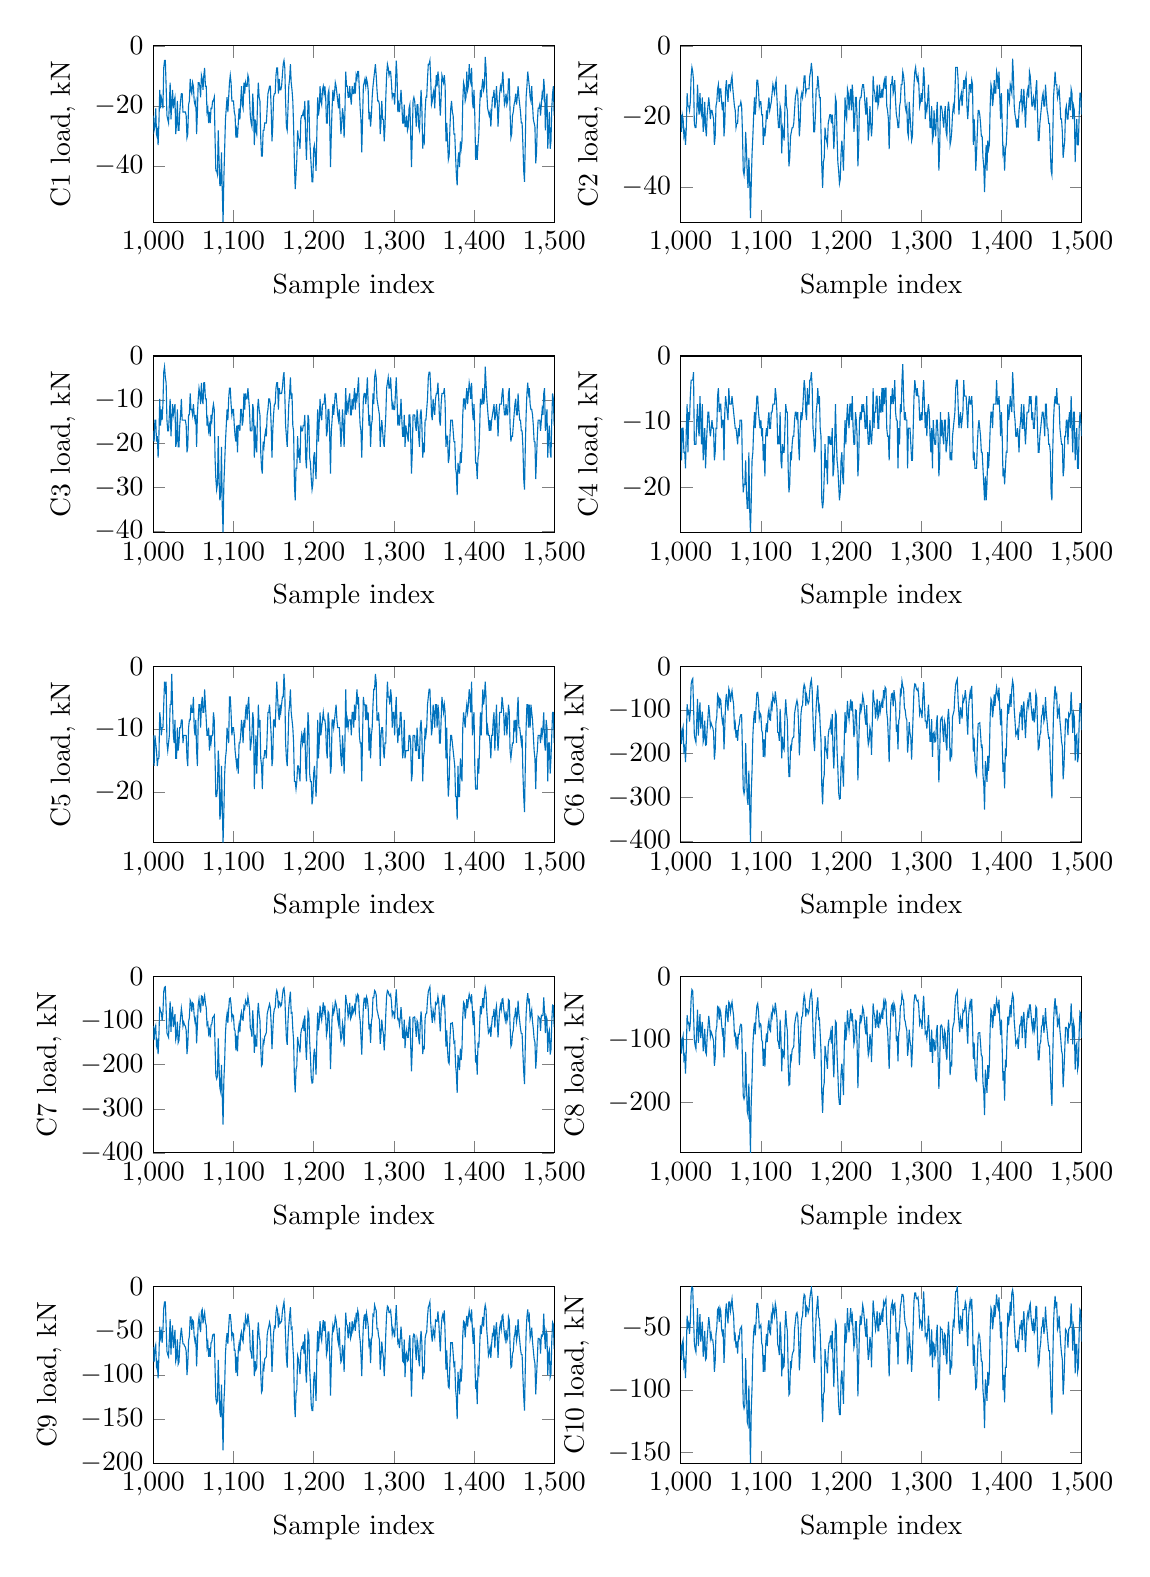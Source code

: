 % This file was created by matlab2tikz.
% Minimal pgfplots version: 1.3
%
\definecolor{mycolor1}{rgb}{0.0,0.447,0.741}%
%
\begin{tikzpicture}

\begin{axis}[%
width=5.091cm,
height=2.24cm,
at={(0cm,0cm)},
scale only axis,
xmin=1000,
xmax=1500,
xlabel={Sample index},
ymin=-200,
ymax=0,
ylabel={C9 load, kN},
legend style={legend cell align=left,align=left,draw=white!15!black}
]
\addplot [color=mycolor1,solid,forget plot]
  table[row sep=crcr]{%
1000	-68.359\\
1001	-85.449\\
1002	-69.58\\
1003	-65.918\\
1004	-90.332\\
1005	-86.67\\
1006	-103.76\\
1007	-79.346\\
1008	-45.166\\
1009	-57.373\\
1010	-51.27\\
1011	-63.477\\
1012	-48.828\\
1013	-24.414\\
1014	-17.09\\
1015	-17.09\\
1016	-43.945\\
1017	-73.242\\
1018	-76.904\\
1019	-79.346\\
1020	-58.594\\
1021	-36.621\\
1022	-76.904\\
1023	-53.711\\
1024	-43.945\\
1025	-69.58\\
1026	-61.035\\
1027	-48.828\\
1028	-84.229\\
1029	-79.346\\
1030	-59.814\\
1031	-87.891\\
1032	-85.449\\
1033	-67.139\\
1034	-54.932\\
1035	-46.387\\
1036	-56.152\\
1037	-64.697\\
1038	-64.697\\
1039	-67.139\\
1040	-68.359\\
1041	-73.242\\
1042	-100.098\\
1043	-87.891\\
1044	-61.035\\
1045	-56.152\\
1046	-34.18\\
1047	-34.18\\
1048	-48.828\\
1049	-37.842\\
1050	-39.063\\
1051	-56.152\\
1052	-62.256\\
1053	-58.594\\
1054	-90.332\\
1055	-64.697\\
1056	-41.504\\
1057	-34.18\\
1058	-45.166\\
1059	-51.27\\
1060	-28.076\\
1061	-25.635\\
1062	-41.504\\
1063	-34.18\\
1064	-29.297\\
1065	-40.283\\
1066	-43.945\\
1067	-68.359\\
1068	-63.477\\
1069	-79.346\\
1070	-69.58\\
1071	-79.346\\
1072	-63.477\\
1073	-62.256\\
1074	-54.932\\
1075	-53.711\\
1076	-53.711\\
1077	-91.553\\
1078	-126.953\\
1079	-131.836\\
1080	-129.395\\
1081	-83.008\\
1082	-114.746\\
1083	-141.602\\
1084	-147.705\\
1085	-111.084\\
1086	-146.484\\
1087	-185.547\\
1088	-131.836\\
1089	-112.305\\
1090	-75.684\\
1091	-61.035\\
1092	-52.49\\
1093	-64.697\\
1094	-46.387\\
1095	-31.738\\
1096	-31.738\\
1097	-40.283\\
1098	-57.373\\
1099	-52.49\\
1100	-53.711\\
1101	-72.021\\
1102	-72.021\\
1103	-97.656\\
1104	-79.346\\
1105	-101.318\\
1106	-72.021\\
1107	-64.697\\
1108	-73.242\\
1109	-54.932\\
1110	-51.27\\
1111	-59.814\\
1112	-62.256\\
1113	-43.945\\
1114	-47.607\\
1115	-34.18\\
1116	-40.283\\
1117	-42.725\\
1118	-30.518\\
1119	-39.063\\
1120	-47.607\\
1121	-72.021\\
1122	-74.463\\
1123	-81.787\\
1124	-48.828\\
1125	-70.801\\
1126	-101.318\\
1127	-84.229\\
1128	-93.994\\
1129	-91.553\\
1130	-54.932\\
1131	-40.283\\
1132	-56.152\\
1133	-61.035\\
1134	-97.656\\
1135	-119.629\\
1136	-117.188\\
1137	-89.111\\
1138	-92.773\\
1139	-81.787\\
1140	-80.566\\
1141	-79.346\\
1142	-54.932\\
1143	-48.828\\
1144	-45.166\\
1145	-40.283\\
1146	-45.166\\
1147	-64.697\\
1148	-96.436\\
1149	-74.463\\
1150	-52.49\\
1151	-45.166\\
1152	-46.387\\
1153	-29.297\\
1154	-23.193\\
1155	-26.855\\
1156	-46.387\\
1157	-35.4\\
1158	-41.504\\
1159	-40.283\\
1160	-39.063\\
1161	-28.076\\
1162	-21.973\\
1163	-17.09\\
1164	-29.297\\
1165	-58.594\\
1166	-80.566\\
1167	-91.553\\
1168	-59.814\\
1169	-43.945\\
1170	-32.959\\
1171	-23.193\\
1172	-47.607\\
1173	-46.387\\
1174	-67.139\\
1175	-81.787\\
1176	-131.836\\
1177	-147.705\\
1178	-120.85\\
1179	-117.188\\
1180	-78.125\\
1181	-81.787\\
1182	-91.553\\
1183	-98.877\\
1184	-73.242\\
1185	-68.359\\
1186	-69.58\\
1187	-62.256\\
1188	-75.684\\
1189	-53.711\\
1190	-93.994\\
1191	-108.643\\
1192	-80.566\\
1193	-51.27\\
1194	-54.932\\
1195	-92.773\\
1196	-109.863\\
1197	-134.277\\
1198	-140.381\\
1199	-140.381\\
1200	-106.201\\
1201	-96.436\\
1202	-111.084\\
1203	-129.395\\
1204	-78.125\\
1205	-50.049\\
1206	-73.242\\
1207	-57.373\\
1208	-39.063\\
1209	-56.152\\
1210	-61.035\\
1211	-46.387\\
1212	-37.842\\
1213	-50.049\\
1214	-39.063\\
1215	-53.711\\
1216	-76.904\\
1217	-72.021\\
1218	-51.27\\
1219	-51.27\\
1220	-78.125\\
1221	-123.291\\
1222	-86.67\\
1223	-56.152\\
1224	-43.945\\
1225	-48.828\\
1226	-43.945\\
1227	-34.18\\
1228	-37.842\\
1229	-47.607\\
1230	-59.814\\
1231	-64.697\\
1232	-46.387\\
1233	-74.463\\
1234	-85.449\\
1235	-83.008\\
1236	-65.918\\
1237	-73.242\\
1238	-96.436\\
1239	-61.035\\
1240	-29.297\\
1241	-42.725\\
1242	-43.945\\
1243	-58.594\\
1244	-50.049\\
1245	-40.283\\
1246	-58.594\\
1247	-54.932\\
1248	-39.063\\
1249	-48.828\\
1250	-43.945\\
1251	-39.063\\
1252	-50.049\\
1253	-29.297\\
1254	-36.621\\
1255	-26.855\\
1256	-31.738\\
1257	-53.711\\
1258	-61.035\\
1259	-76.904\\
1260	-101.318\\
1261	-67.139\\
1262	-42.725\\
1263	-32.959\\
1264	-31.738\\
1265	-47.607\\
1266	-30.518\\
1267	-36.621\\
1268	-43.945\\
1269	-65.918\\
1270	-62.256\\
1271	-86.67\\
1272	-59.814\\
1273	-56.152\\
1274	-31.738\\
1275	-32.959\\
1276	-20.752\\
1277	-24.414\\
1278	-26.855\\
1279	-47.607\\
1280	-47.607\\
1281	-56.152\\
1282	-59.814\\
1283	-93.994\\
1284	-79.346\\
1285	-62.256\\
1286	-73.242\\
1287	-79.346\\
1288	-101.318\\
1289	-80.566\\
1290	-52.49\\
1291	-30.518\\
1292	-21.973\\
1293	-23.193\\
1294	-29.297\\
1295	-29.297\\
1296	-26.855\\
1297	-36.621\\
1298	-53.711\\
1299	-47.607\\
1300	-51.27\\
1301	-57.373\\
1302	-37.842\\
1303	-20.752\\
1304	-42.725\\
1305	-63.477\\
1306	-61.035\\
1307	-69.58\\
1308	-58.594\\
1309	-45.166\\
1310	-59.814\\
1311	-84.229\\
1312	-85.449\\
1313	-59.814\\
1314	-102.539\\
1315	-76.904\\
1316	-74.463\\
1317	-84.229\\
1318	-83.008\\
1319	-63.477\\
1320	-54.932\\
1321	-90.332\\
1322	-124.512\\
1323	-95.215\\
1324	-57.373\\
1325	-53.711\\
1326	-54.932\\
1327	-72.021\\
1328	-83.008\\
1329	-59.814\\
1330	-64.697\\
1331	-83.008\\
1332	-90.332\\
1333	-61.035\\
1334	-50.049\\
1335	-63.477\\
1336	-104.98\\
1337	-92.773\\
1338	-95.215\\
1339	-58.594\\
1340	-53.711\\
1341	-51.27\\
1342	-34.18\\
1343	-23.193\\
1344	-20.752\\
1345	-17.09\\
1346	-40.283\\
1347	-54.932\\
1348	-62.256\\
1349	-47.607\\
1350	-52.49\\
1351	-57.373\\
1352	-37.842\\
1353	-39.063\\
1354	-39.063\\
1355	-28.076\\
1356	-39.063\\
1357	-57.373\\
1358	-73.242\\
1359	-48.828\\
1360	-35.4\\
1361	-31.738\\
1362	-36.621\\
1363	-26.855\\
1364	-54.932\\
1365	-93.994\\
1366	-72.021\\
1367	-97.656\\
1368	-113.525\\
1369	-114.746\\
1370	-85.449\\
1371	-63.477\\
1372	-63.477\\
1373	-63.477\\
1374	-75.684\\
1375	-89.111\\
1376	-86.67\\
1377	-115.967\\
1378	-125.732\\
1379	-150.146\\
1380	-96.436\\
1381	-109.863\\
1382	-122.07\\
1383	-92.773\\
1384	-107.422\\
1385	-92.773\\
1386	-54.932\\
1387	-39.063\\
1388	-40.283\\
1389	-57.373\\
1390	-42.725\\
1391	-32.959\\
1392	-45.166\\
1393	-34.18\\
1394	-26.855\\
1395	-34.18\\
1396	-37.842\\
1397	-25.635\\
1398	-48.828\\
1399	-64.697\\
1400	-46.387\\
1401	-81.787\\
1402	-115.967\\
1403	-106.201\\
1404	-133.057\\
1405	-92.773\\
1406	-97.656\\
1407	-69.58\\
1408	-43.945\\
1409	-53.711\\
1410	-42.725\\
1411	-34.18\\
1412	-45.166\\
1413	-26.855\\
1414	-20.752\\
1415	-25.635\\
1416	-50.049\\
1417	-61.035\\
1418	-78.125\\
1419	-74.463\\
1420	-69.58\\
1421	-80.566\\
1422	-64.697\\
1423	-53.711\\
1424	-54.932\\
1425	-43.945\\
1426	-69.58\\
1427	-50.049\\
1428	-40.283\\
1429	-58.594\\
1430	-80.566\\
1431	-59.814\\
1432	-46.387\\
1433	-41.504\\
1434	-47.607\\
1435	-32.959\\
1436	-31.738\\
1437	-43.945\\
1438	-53.711\\
1439	-59.814\\
1440	-48.828\\
1441	-61.035\\
1442	-57.373\\
1443	-34.18\\
1444	-37.842\\
1445	-65.918\\
1446	-91.553\\
1447	-90.332\\
1448	-75.684\\
1449	-73.242\\
1450	-57.373\\
1451	-53.711\\
1452	-43.945\\
1453	-61.035\\
1454	-54.932\\
1455	-36.621\\
1456	-52.49\\
1457	-61.035\\
1458	-70.801\\
1459	-76.904\\
1460	-76.904\\
1461	-102.539\\
1462	-124.512\\
1463	-140.381\\
1464	-91.553\\
1465	-52.49\\
1466	-34.18\\
1467	-25.635\\
1468	-36.621\\
1469	-32.959\\
1470	-58.594\\
1471	-53.711\\
1472	-46.387\\
1473	-62.256\\
1474	-72.021\\
1475	-81.787\\
1476	-86.67\\
1477	-122.07\\
1478	-101.318\\
1479	-81.787\\
1480	-58.594\\
1481	-58.594\\
1482	-59.814\\
1483	-75.684\\
1484	-54.932\\
1485	-56.152\\
1486	-53.711\\
1487	-30.518\\
1488	-54.932\\
1489	-70.801\\
1490	-50.049\\
1491	-53.711\\
1492	-100.098\\
1493	-75.684\\
1494	-72.021\\
1495	-102.539\\
1496	-98.877\\
1497	-62.256\\
1498	-40.283\\
1499	-42.725\\
1500	-70.801\\
};
\end{axis}

\begin{axis}[%
width=5.091cm,
height=2.24cm,
at={(6.698cm,15.76cm)},
scale only axis,
xmin=1000,
xmax=1500,
xlabel={Sample index},
ymin=-50,
ymax=0,
ylabel={C2 load, kN},
legend style={legend cell align=left,align=left,draw=white!15!black}
]
\addplot [color=mycolor1,solid,forget plot]
  table[row sep=crcr]{%
1000	-19.531\\
1001	-24.414\\
1002	-19.531\\
1003	-20.752\\
1004	-25.635\\
1005	-24.414\\
1006	-28.076\\
1007	-23.193\\
1008	-13.428\\
1009	-17.09\\
1010	-17.09\\
1011	-18.311\\
1012	-15.869\\
1013	-8.545\\
1014	-6.104\\
1015	-7.324\\
1016	-9.766\\
1017	-21.973\\
1018	-23.193\\
1019	-23.193\\
1020	-19.531\\
1021	-10.986\\
1022	-17.09\\
1023	-19.531\\
1024	-13.428\\
1025	-18.311\\
1026	-19.531\\
1027	-14.648\\
1028	-24.414\\
1029	-21.973\\
1030	-15.869\\
1031	-23.193\\
1032	-25.635\\
1033	-19.531\\
1034	-17.09\\
1035	-14.648\\
1036	-17.09\\
1037	-20.752\\
1038	-18.311\\
1039	-18.311\\
1040	-19.531\\
1041	-20.752\\
1042	-28.076\\
1043	-25.635\\
1044	-17.09\\
1045	-15.869\\
1046	-12.207\\
1047	-10.986\\
1048	-15.869\\
1049	-12.207\\
1050	-12.207\\
1051	-15.869\\
1052	-18.311\\
1053	-15.869\\
1054	-25.635\\
1055	-21.973\\
1056	-12.207\\
1057	-9.766\\
1058	-13.428\\
1059	-15.869\\
1060	-10.986\\
1061	-10.986\\
1062	-12.207\\
1063	-9.766\\
1064	-8.545\\
1065	-12.207\\
1066	-14.648\\
1067	-17.09\\
1068	-18.311\\
1069	-23.193\\
1070	-21.973\\
1071	-21.973\\
1072	-17.09\\
1073	-17.09\\
1074	-17.09\\
1075	-15.869\\
1076	-17.09\\
1077	-24.414\\
1078	-35.4\\
1079	-36.621\\
1080	-34.18\\
1081	-24.414\\
1082	-29.297\\
1083	-36.621\\
1084	-40.283\\
1085	-31.738\\
1086	-37.842\\
1087	-48.828\\
1088	-39.063\\
1089	-30.518\\
1090	-25.635\\
1091	-19.531\\
1092	-14.648\\
1093	-19.531\\
1094	-15.869\\
1095	-9.766\\
1096	-9.766\\
1097	-12.207\\
1098	-17.09\\
1099	-15.869\\
1100	-15.869\\
1101	-19.531\\
1102	-19.531\\
1103	-28.076\\
1104	-23.193\\
1105	-25.635\\
1106	-23.193\\
1107	-18.311\\
1108	-20.752\\
1109	-17.09\\
1110	-14.648\\
1111	-18.311\\
1112	-17.09\\
1113	-15.869\\
1114	-13.428\\
1115	-10.986\\
1116	-12.207\\
1117	-13.428\\
1118	-10.986\\
1119	-9.766\\
1120	-14.648\\
1121	-19.531\\
1122	-23.193\\
1123	-23.193\\
1124	-17.09\\
1125	-18.311\\
1126	-30.518\\
1127	-23.193\\
1128	-24.414\\
1129	-26.855\\
1130	-17.09\\
1131	-10.986\\
1132	-17.09\\
1133	-18.311\\
1134	-26.855\\
1135	-34.18\\
1136	-31.738\\
1137	-25.635\\
1138	-24.414\\
1139	-23.193\\
1140	-23.193\\
1141	-21.973\\
1142	-18.311\\
1143	-14.648\\
1144	-13.428\\
1145	-12.207\\
1146	-13.428\\
1147	-19.531\\
1148	-25.635\\
1149	-21.973\\
1150	-14.648\\
1151	-13.428\\
1152	-14.648\\
1153	-12.207\\
1154	-8.545\\
1155	-8.545\\
1156	-13.428\\
1157	-12.207\\
1158	-12.207\\
1159	-12.207\\
1160	-12.207\\
1161	-8.545\\
1162	-7.324\\
1163	-4.883\\
1164	-7.324\\
1165	-17.09\\
1166	-24.414\\
1167	-24.414\\
1168	-19.531\\
1169	-12.207\\
1170	-12.207\\
1171	-8.545\\
1172	-10.986\\
1173	-14.648\\
1174	-14.648\\
1175	-24.414\\
1176	-34.18\\
1177	-40.283\\
1178	-32.959\\
1179	-31.738\\
1180	-23.193\\
1181	-25.635\\
1182	-26.855\\
1183	-28.076\\
1184	-21.973\\
1185	-20.752\\
1186	-19.531\\
1187	-19.531\\
1188	-21.973\\
1189	-19.531\\
1190	-23.193\\
1191	-29.297\\
1192	-24.414\\
1193	-14.648\\
1194	-15.869\\
1195	-25.635\\
1196	-32.959\\
1197	-35.4\\
1198	-39.063\\
1199	-37.842\\
1200	-30.518\\
1201	-26.855\\
1202	-30.518\\
1203	-35.4\\
1204	-25.635\\
1205	-14.648\\
1206	-19.531\\
1207	-20.752\\
1208	-12.207\\
1209	-13.428\\
1210	-18.311\\
1211	-14.648\\
1212	-12.207\\
1213	-18.311\\
1214	-10.986\\
1215	-14.648\\
1216	-24.414\\
1217	-21.973\\
1218	-14.648\\
1219	-14.648\\
1220	-20.752\\
1221	-34.18\\
1222	-28.076\\
1223	-15.869\\
1224	-14.648\\
1225	-14.648\\
1226	-12.207\\
1227	-10.986\\
1228	-10.986\\
1229	-13.428\\
1230	-17.09\\
1231	-19.531\\
1232	-14.648\\
1233	-19.531\\
1234	-26.855\\
1235	-23.193\\
1236	-17.09\\
1237	-21.973\\
1238	-25.635\\
1239	-21.973\\
1240	-8.545\\
1241	-12.207\\
1242	-13.428\\
1243	-15.869\\
1244	-15.869\\
1245	-10.986\\
1246	-17.09\\
1247	-15.869\\
1248	-10.986\\
1249	-14.648\\
1250	-14.648\\
1251	-12.207\\
1252	-14.648\\
1253	-10.986\\
1254	-9.766\\
1255	-12.207\\
1256	-8.545\\
1257	-17.09\\
1258	-18.311\\
1259	-20.752\\
1260	-29.297\\
1261	-20.752\\
1262	-10.986\\
1263	-10.986\\
1264	-8.545\\
1265	-13.428\\
1266	-12.207\\
1267	-9.766\\
1268	-15.869\\
1269	-19.531\\
1270	-20.752\\
1271	-23.193\\
1272	-23.193\\
1273	-17.09\\
1274	-15.869\\
1275	-10.986\\
1276	-10.986\\
1277	-7.324\\
1278	-8.545\\
1279	-10.986\\
1280	-17.09\\
1281	-18.311\\
1282	-17.09\\
1283	-24.414\\
1284	-25.635\\
1285	-15.869\\
1286	-19.531\\
1287	-23.193\\
1288	-26.855\\
1289	-25.635\\
1290	-17.09\\
1291	-10.986\\
1292	-7.324\\
1293	-6.104\\
1294	-8.545\\
1295	-9.766\\
1296	-8.545\\
1297	-10.986\\
1298	-17.09\\
1299	-15.869\\
1300	-13.428\\
1301	-15.869\\
1302	-12.207\\
1303	-6.104\\
1304	-9.766\\
1305	-20.752\\
1306	-17.09\\
1307	-18.311\\
1308	-15.869\\
1309	-10.986\\
1310	-17.09\\
1311	-23.193\\
1312	-23.193\\
1313	-17.09\\
1314	-26.855\\
1315	-25.635\\
1316	-18.311\\
1317	-23.193\\
1318	-25.635\\
1319	-19.531\\
1320	-15.869\\
1321	-24.414\\
1322	-35.4\\
1323	-29.297\\
1324	-17.09\\
1325	-17.09\\
1326	-18.311\\
1327	-20.752\\
1328	-23.193\\
1329	-19.531\\
1330	-17.09\\
1331	-24.414\\
1332	-25.635\\
1333	-18.311\\
1334	-15.869\\
1335	-18.311\\
1336	-28.076\\
1337	-26.855\\
1338	-24.414\\
1339	-19.531\\
1340	-17.09\\
1341	-18.311\\
1342	-13.428\\
1343	-6.104\\
1344	-6.104\\
1345	-6.104\\
1346	-9.766\\
1347	-19.531\\
1348	-15.869\\
1349	-14.648\\
1350	-13.428\\
1351	-17.09\\
1352	-13.428\\
1353	-9.766\\
1354	-12.207\\
1355	-9.766\\
1356	-8.545\\
1357	-17.09\\
1358	-20.752\\
1359	-17.09\\
1360	-10.986\\
1361	-10.986\\
1362	-13.428\\
1363	-9.766\\
1364	-10.986\\
1365	-28.076\\
1366	-20.752\\
1367	-25.635\\
1368	-35.4\\
1369	-30.518\\
1370	-24.414\\
1371	-18.311\\
1372	-18.311\\
1373	-19.531\\
1374	-21.973\\
1375	-25.635\\
1376	-25.635\\
1377	-31.738\\
1378	-34.18\\
1379	-41.504\\
1380	-32.959\\
1381	-28.076\\
1382	-35.4\\
1383	-26.855\\
1384	-29.297\\
1385	-28.076\\
1386	-17.09\\
1387	-10.986\\
1388	-12.207\\
1389	-17.09\\
1390	-14.648\\
1391	-9.766\\
1392	-13.428\\
1393	-13.428\\
1394	-7.324\\
1395	-8.545\\
1396	-12.207\\
1397	-7.324\\
1398	-14.648\\
1399	-20.752\\
1400	-13.428\\
1401	-21.973\\
1402	-30.518\\
1403	-29.297\\
1404	-35.4\\
1405	-29.297\\
1406	-28.076\\
1407	-23.193\\
1408	-12.207\\
1409	-14.648\\
1410	-15.869\\
1411	-10.986\\
1412	-12.207\\
1413	-13.428\\
1414	-3.662\\
1415	-8.545\\
1416	-17.09\\
1417	-19.531\\
1418	-20.752\\
1419	-23.193\\
1420	-20.752\\
1421	-23.193\\
1422	-18.311\\
1423	-15.869\\
1424	-15.869\\
1425	-12.207\\
1426	-18.311\\
1427	-17.09\\
1428	-12.207\\
1429	-17.09\\
1430	-23.193\\
1431	-17.09\\
1432	-13.428\\
1433	-12.207\\
1434	-14.648\\
1435	-7.324\\
1436	-8.545\\
1437	-12.207\\
1438	-17.09\\
1439	-17.09\\
1440	-14.648\\
1441	-15.869\\
1442	-18.311\\
1443	-12.207\\
1444	-9.766\\
1445	-18.311\\
1446	-26.855\\
1447	-26.855\\
1448	-21.973\\
1449	-19.531\\
1450	-17.09\\
1451	-14.648\\
1452	-13.428\\
1453	-17.09\\
1454	-17.09\\
1455	-10.986\\
1456	-14.648\\
1457	-18.311\\
1458	-19.531\\
1459	-21.973\\
1460	-21.973\\
1461	-29.297\\
1462	-35.4\\
1463	-36.621\\
1464	-26.855\\
1465	-14.648\\
1466	-10.986\\
1467	-7.324\\
1468	-10.986\\
1469	-10.986\\
1470	-14.648\\
1471	-13.428\\
1472	-12.207\\
1473	-15.869\\
1474	-20.752\\
1475	-20.752\\
1476	-24.414\\
1477	-31.738\\
1478	-29.297\\
1479	-26.855\\
1480	-18.311\\
1481	-17.09\\
1482	-20.752\\
1483	-20.752\\
1484	-17.09\\
1485	-14.648\\
1486	-18.311\\
1487	-12.207\\
1488	-13.428\\
1489	-20.752\\
1490	-17.09\\
1491	-18.311\\
1492	-32.959\\
1493	-25.635\\
1494	-20.752\\
1495	-28.076\\
1496	-28.076\\
1497	-19.531\\
1498	-13.428\\
1499	-13.428\\
1500	-19.531\\
};
\end{axis}

\begin{axis}[%
width=5.091cm,
height=2.24cm,
at={(0cm,15.76cm)},
scale only axis,
xmin=1000,
xmax=1500,
xlabel={Sample index},
ymin=-58.594,
ymax=0,
ylabel={C1 load, kN},
legend style={legend cell align=left,align=left,draw=white!15!black}
]
\addplot [color=mycolor1,solid,forget plot]
  table[row sep=crcr]{%
1000	-23.193\\
1001	-28.076\\
1002	-26.855\\
1003	-20.752\\
1004	-29.297\\
1005	-28.076\\
1006	-32.959\\
1007	-25.635\\
1008	-14.648\\
1009	-20.752\\
1010	-17.09\\
1011	-18.311\\
1012	-20.752\\
1013	-7.324\\
1014	-4.883\\
1015	-4.883\\
1016	-13.428\\
1017	-23.193\\
1018	-24.414\\
1019	-25.635\\
1020	-19.531\\
1021	-12.207\\
1022	-24.414\\
1023	-19.531\\
1024	-14.648\\
1025	-20.752\\
1026	-18.311\\
1027	-17.09\\
1028	-29.297\\
1029	-25.635\\
1030	-18.311\\
1031	-28.076\\
1032	-28.076\\
1033	-21.973\\
1034	-18.311\\
1035	-15.869\\
1036	-15.869\\
1037	-21.973\\
1038	-21.973\\
1039	-21.973\\
1040	-21.973\\
1041	-23.193\\
1042	-30.518\\
1043	-29.297\\
1044	-19.531\\
1045	-18.311\\
1046	-10.986\\
1047	-14.648\\
1048	-15.869\\
1049	-12.207\\
1050	-13.428\\
1051	-18.311\\
1052	-19.531\\
1053	-18.311\\
1054	-29.297\\
1055	-21.973\\
1056	-12.207\\
1057	-12.207\\
1058	-13.428\\
1059	-17.09\\
1060	-9.766\\
1061	-10.986\\
1062	-14.648\\
1063	-9.766\\
1064	-7.324\\
1065	-13.428\\
1066	-13.428\\
1067	-21.973\\
1068	-20.752\\
1069	-25.635\\
1070	-21.973\\
1071	-25.635\\
1072	-20.752\\
1073	-20.752\\
1074	-18.311\\
1075	-18.311\\
1076	-17.09\\
1077	-30.518\\
1078	-41.504\\
1079	-41.504\\
1080	-42.725\\
1081	-28.076\\
1082	-37.842\\
1083	-46.387\\
1084	-46.387\\
1085	-35.4\\
1086	-47.607\\
1087	-58.594\\
1088	-43.945\\
1089	-34.18\\
1090	-24.414\\
1091	-20.752\\
1092	-17.09\\
1093	-21.973\\
1094	-17.09\\
1095	-12.207\\
1096	-9.766\\
1097	-12.207\\
1098	-18.311\\
1099	-18.311\\
1100	-18.311\\
1101	-21.973\\
1102	-23.193\\
1103	-30.518\\
1104	-28.076\\
1105	-30.518\\
1106	-25.635\\
1107	-20.752\\
1108	-24.414\\
1109	-18.311\\
1110	-13.428\\
1111	-19.531\\
1112	-20.752\\
1113	-12.207\\
1114	-15.869\\
1115	-12.207\\
1116	-13.428\\
1117	-13.428\\
1118	-9.766\\
1119	-10.986\\
1120	-17.09\\
1121	-23.193\\
1122	-25.635\\
1123	-26.855\\
1124	-15.869\\
1125	-20.752\\
1126	-32.959\\
1127	-24.414\\
1128	-28.076\\
1129	-29.297\\
1130	-18.311\\
1131	-12.207\\
1132	-17.09\\
1133	-18.311\\
1134	-30.518\\
1135	-36.621\\
1136	-36.621\\
1137	-28.076\\
1138	-28.076\\
1139	-25.635\\
1140	-25.635\\
1141	-25.635\\
1142	-20.752\\
1143	-15.869\\
1144	-14.648\\
1145	-13.428\\
1146	-13.428\\
1147	-20.752\\
1148	-31.738\\
1149	-26.855\\
1150	-17.09\\
1151	-15.869\\
1152	-15.869\\
1153	-9.766\\
1154	-7.324\\
1155	-7.324\\
1156	-15.869\\
1157	-10.986\\
1158	-14.648\\
1159	-14.648\\
1160	-13.428\\
1161	-9.766\\
1162	-6.104\\
1163	-4.883\\
1164	-7.324\\
1165	-18.311\\
1166	-26.855\\
1167	-28.076\\
1168	-20.752\\
1169	-13.428\\
1170	-10.986\\
1171	-6.104\\
1172	-12.207\\
1173	-14.648\\
1174	-18.311\\
1175	-26.855\\
1176	-39.063\\
1177	-47.607\\
1178	-42.725\\
1179	-37.842\\
1180	-28.076\\
1181	-30.518\\
1182	-31.738\\
1183	-34.18\\
1184	-24.414\\
1185	-23.193\\
1186	-23.193\\
1187	-21.973\\
1188	-23.193\\
1189	-18.311\\
1190	-30.518\\
1191	-37.842\\
1192	-28.076\\
1193	-18.311\\
1194	-18.311\\
1195	-30.518\\
1196	-35.4\\
1197	-40.283\\
1198	-45.166\\
1199	-45.166\\
1200	-34.18\\
1201	-32.959\\
1202	-36.621\\
1203	-41.504\\
1204	-29.297\\
1205	-17.09\\
1206	-23.193\\
1207	-20.752\\
1208	-13.428\\
1209	-18.311\\
1210	-19.531\\
1211	-14.648\\
1212	-13.428\\
1213	-15.869\\
1214	-13.428\\
1215	-17.09\\
1216	-25.635\\
1217	-25.635\\
1218	-15.869\\
1219	-14.648\\
1220	-24.414\\
1221	-40.283\\
1222	-29.297\\
1223	-20.752\\
1224	-14.648\\
1225	-18.311\\
1226	-15.869\\
1227	-12.207\\
1228	-13.428\\
1229	-15.869\\
1230	-18.311\\
1231	-20.752\\
1232	-15.869\\
1233	-23.193\\
1234	-29.297\\
1235	-25.635\\
1236	-20.752\\
1237	-23.193\\
1238	-30.518\\
1239	-21.973\\
1240	-8.545\\
1241	-13.428\\
1242	-13.428\\
1243	-17.09\\
1244	-17.09\\
1245	-13.428\\
1246	-17.09\\
1247	-19.531\\
1248	-13.428\\
1249	-15.869\\
1250	-15.869\\
1251	-12.207\\
1252	-15.869\\
1253	-9.766\\
1254	-10.986\\
1255	-8.545\\
1256	-8.545\\
1257	-14.648\\
1258	-20.752\\
1259	-24.414\\
1260	-35.4\\
1261	-24.414\\
1262	-13.428\\
1263	-12.207\\
1264	-10.986\\
1265	-13.428\\
1266	-10.986\\
1267	-12.207\\
1268	-14.648\\
1269	-24.414\\
1270	-21.973\\
1271	-26.855\\
1272	-23.193\\
1273	-17.09\\
1274	-13.428\\
1275	-10.986\\
1276	-8.545\\
1277	-6.104\\
1278	-9.766\\
1279	-14.648\\
1280	-18.311\\
1281	-18.311\\
1282	-19.531\\
1283	-29.297\\
1284	-25.635\\
1285	-18.311\\
1286	-24.414\\
1287	-24.414\\
1288	-31.738\\
1289	-26.855\\
1290	-17.09\\
1291	-9.766\\
1292	-6.104\\
1293	-7.324\\
1294	-9.766\\
1295	-8.545\\
1296	-8.545\\
1297	-12.207\\
1298	-17.09\\
1299	-15.869\\
1300	-15.869\\
1301	-19.531\\
1302	-13.428\\
1303	-4.883\\
1304	-9.766\\
1305	-21.973\\
1306	-19.531\\
1307	-21.973\\
1308	-18.311\\
1309	-14.648\\
1310	-19.531\\
1311	-25.635\\
1312	-25.635\\
1313	-19.531\\
1314	-26.855\\
1315	-26.855\\
1316	-23.193\\
1317	-28.076\\
1318	-26.855\\
1319	-20.752\\
1320	-19.531\\
1321	-29.297\\
1322	-40.283\\
1323	-30.518\\
1324	-18.311\\
1325	-17.09\\
1326	-18.311\\
1327	-21.973\\
1328	-26.855\\
1329	-19.531\\
1330	-19.531\\
1331	-26.855\\
1332	-28.076\\
1333	-20.752\\
1334	-14.648\\
1335	-20.752\\
1336	-34.18\\
1337	-30.518\\
1338	-31.738\\
1339	-21.973\\
1340	-17.09\\
1341	-17.09\\
1342	-10.986\\
1343	-6.104\\
1344	-6.104\\
1345	-4.883\\
1346	-10.986\\
1347	-19.531\\
1348	-18.311\\
1349	-15.869\\
1350	-14.648\\
1351	-20.752\\
1352	-14.648\\
1353	-9.766\\
1354	-13.428\\
1355	-8.545\\
1356	-10.986\\
1357	-18.311\\
1358	-23.193\\
1359	-17.09\\
1360	-9.766\\
1361	-10.986\\
1362	-12.207\\
1363	-9.766\\
1364	-13.428\\
1365	-31.738\\
1366	-25.635\\
1367	-31.738\\
1368	-37.842\\
1369	-36.621\\
1370	-26.855\\
1371	-20.752\\
1372	-18.311\\
1373	-21.973\\
1374	-23.193\\
1375	-29.297\\
1376	-29.297\\
1377	-36.621\\
1378	-42.725\\
1379	-46.387\\
1380	-37.842\\
1381	-35.4\\
1382	-40.283\\
1383	-31.738\\
1384	-34.18\\
1385	-31.738\\
1386	-18.311\\
1387	-12.207\\
1388	-13.428\\
1389	-18.311\\
1390	-17.09\\
1391	-8.545\\
1392	-14.648\\
1393	-13.428\\
1394	-6.104\\
1395	-10.986\\
1396	-12.207\\
1397	-7.324\\
1398	-18.311\\
1399	-20.752\\
1400	-14.648\\
1401	-23.193\\
1402	-37.842\\
1403	-32.959\\
1404	-37.842\\
1405	-32.959\\
1406	-29.297\\
1407	-20.752\\
1408	-14.648\\
1409	-17.09\\
1410	-13.428\\
1411	-10.986\\
1412	-14.648\\
1413	-13.428\\
1414	-3.662\\
1415	-7.324\\
1416	-15.869\\
1417	-20.752\\
1418	-21.973\\
1419	-23.193\\
1420	-21.973\\
1421	-26.855\\
1422	-21.973\\
1423	-17.09\\
1424	-17.09\\
1425	-14.648\\
1426	-20.752\\
1427	-18.311\\
1428	-13.428\\
1429	-18.311\\
1430	-26.855\\
1431	-20.752\\
1432	-15.869\\
1433	-13.428\\
1434	-14.648\\
1435	-12.207\\
1436	-8.545\\
1437	-14.648\\
1438	-19.531\\
1439	-18.311\\
1440	-15.869\\
1441	-19.531\\
1442	-18.311\\
1443	-10.986\\
1444	-10.986\\
1445	-21.973\\
1446	-30.518\\
1447	-29.297\\
1448	-23.193\\
1449	-21.973\\
1450	-19.531\\
1451	-18.311\\
1452	-15.869\\
1453	-19.531\\
1454	-17.09\\
1455	-13.428\\
1456	-17.09\\
1457	-19.531\\
1458	-21.973\\
1459	-25.635\\
1460	-25.635\\
1461	-32.959\\
1462	-41.504\\
1463	-45.166\\
1464	-31.738\\
1465	-17.09\\
1466	-13.428\\
1467	-8.545\\
1468	-10.986\\
1469	-13.428\\
1470	-17.09\\
1471	-18.311\\
1472	-13.428\\
1473	-19.531\\
1474	-24.414\\
1475	-25.635\\
1476	-26.855\\
1477	-39.063\\
1478	-35.4\\
1479	-25.635\\
1480	-20.752\\
1481	-20.752\\
1482	-19.531\\
1483	-23.193\\
1484	-19.531\\
1485	-15.869\\
1486	-17.09\\
1487	-10.986\\
1488	-14.648\\
1489	-28.076\\
1490	-19.531\\
1491	-15.869\\
1492	-34.18\\
1493	-28.076\\
1494	-21.973\\
1495	-34.18\\
1496	-31.738\\
1497	-20.752\\
1498	-15.869\\
1499	-13.428\\
1500	-23.193\\
};
\end{axis}

\begin{axis}[%
width=5.091cm,
height=2.24cm,
at={(0cm,3.94cm)},
scale only axis,
xmin=1000,
xmax=1500,
xlabel={Sample index},
ymin=-400,
ymax=0,
ylabel={C7 load, kN},
legend style={legend cell align=left,align=left,draw=white!15!black}
]
\addplot [color=mycolor1,solid,forget plot]
  table[row sep=crcr]{%
1000	-112.305\\
1001	-144.043\\
1002	-117.188\\
1003	-111.084\\
1004	-156.25\\
1005	-147.705\\
1006	-175.781\\
1007	-134.277\\
1008	-68.359\\
1009	-80.566\\
1010	-80.566\\
1011	-100.098\\
1012	-81.787\\
1013	-34.18\\
1014	-24.414\\
1015	-23.193\\
1016	-73.242\\
1017	-128.174\\
1018	-133.057\\
1019	-137.939\\
1020	-92.773\\
1021	-56.152\\
1022	-125.732\\
1023	-86.67\\
1024	-68.359\\
1025	-114.746\\
1026	-100.098\\
1027	-85.449\\
1028	-142.822\\
1029	-133.057\\
1030	-102.539\\
1031	-150.146\\
1032	-145.264\\
1033	-113.525\\
1034	-92.773\\
1035	-72.021\\
1036	-86.67\\
1037	-112.305\\
1038	-103.76\\
1039	-109.863\\
1040	-112.305\\
1041	-122.07\\
1042	-175.781\\
1043	-155.029\\
1044	-102.539\\
1045	-92.773\\
1046	-53.711\\
1047	-58.594\\
1048	-79.346\\
1049	-59.814\\
1050	-62.256\\
1051	-89.111\\
1052	-102.539\\
1053	-95.215\\
1054	-151.367\\
1055	-111.084\\
1056	-64.697\\
1057	-51.27\\
1058	-69.58\\
1059	-81.787\\
1060	-43.945\\
1061	-45.166\\
1062	-67.139\\
1063	-51.27\\
1064	-42.725\\
1065	-61.035\\
1066	-70.801\\
1067	-109.863\\
1068	-104.98\\
1069	-129.395\\
1070	-120.85\\
1071	-137.939\\
1072	-109.863\\
1073	-107.422\\
1074	-92.773\\
1075	-91.553\\
1076	-87.891\\
1077	-157.471\\
1078	-224.609\\
1079	-231.934\\
1080	-225.83\\
1081	-140.381\\
1082	-205.078\\
1083	-252.686\\
1084	-261.23\\
1085	-200.195\\
1086	-270.996\\
1087	-335.693\\
1088	-235.596\\
1089	-191.65\\
1090	-128.174\\
1091	-98.877\\
1092	-84.229\\
1093	-104.98\\
1094	-74.463\\
1095	-50.049\\
1096	-48.828\\
1097	-63.477\\
1098	-95.215\\
1099	-86.67\\
1100	-89.111\\
1101	-119.629\\
1102	-123.291\\
1103	-167.236\\
1104	-134.277\\
1105	-169.678\\
1106	-122.07\\
1107	-108.643\\
1108	-125.732\\
1109	-89.111\\
1110	-80.566\\
1111	-97.656\\
1112	-98.877\\
1113	-68.359\\
1114	-73.242\\
1115	-54.932\\
1116	-61.035\\
1117	-64.697\\
1118	-45.166\\
1119	-58.594\\
1120	-72.021\\
1121	-117.188\\
1122	-122.07\\
1123	-136.719\\
1124	-76.904\\
1125	-109.863\\
1126	-173.34\\
1127	-131.836\\
1128	-157.471\\
1129	-157.471\\
1130	-85.449\\
1131	-59.814\\
1132	-85.449\\
1133	-98.877\\
1134	-161.133\\
1135	-202.637\\
1136	-198.975\\
1137	-145.264\\
1138	-150.146\\
1139	-135.498\\
1140	-131.836\\
1141	-126.953\\
1142	-85.449\\
1143	-76.904\\
1144	-69.58\\
1145	-62.256\\
1146	-70.801\\
1147	-107.422\\
1148	-164.795\\
1149	-125.732\\
1150	-86.67\\
1151	-73.242\\
1152	-70.801\\
1153	-42.725\\
1154	-31.738\\
1155	-39.063\\
1156	-72.021\\
1157	-57.373\\
1158	-59.814\\
1159	-67.139\\
1160	-63.477\\
1161	-43.945\\
1162	-29.297\\
1163	-25.635\\
1164	-43.945\\
1165	-96.436\\
1166	-140.381\\
1167	-155.029\\
1168	-101.318\\
1169	-69.58\\
1170	-50.049\\
1171	-34.18\\
1172	-83.008\\
1173	-81.787\\
1174	-119.629\\
1175	-145.264\\
1176	-230.713\\
1177	-262.451\\
1178	-211.182\\
1179	-202.637\\
1180	-136.719\\
1181	-151.367\\
1182	-159.912\\
1183	-172.119\\
1184	-129.395\\
1185	-118.408\\
1186	-115.967\\
1187	-103.76\\
1188	-123.291\\
1189	-87.891\\
1190	-153.809\\
1191	-189.209\\
1192	-133.057\\
1193	-78.125\\
1194	-85.449\\
1195	-146.484\\
1196	-181.885\\
1197	-229.492\\
1198	-241.699\\
1199	-240.479\\
1200	-180.664\\
1201	-163.574\\
1202	-187.988\\
1203	-222.168\\
1204	-139.16\\
1205	-81.787\\
1206	-122.07\\
1207	-102.539\\
1208	-65.918\\
1209	-87.891\\
1210	-98.877\\
1211	-76.904\\
1212	-58.594\\
1213	-80.566\\
1214	-65.918\\
1215	-91.553\\
1216	-133.057\\
1217	-122.07\\
1218	-79.346\\
1219	-83.008\\
1220	-126.953\\
1221	-209.961\\
1222	-150.146\\
1223	-92.773\\
1224	-69.58\\
1225	-83.008\\
1226	-74.463\\
1227	-56.152\\
1228	-62.256\\
1229	-74.463\\
1230	-96.436\\
1231	-107.422\\
1232	-72.021\\
1233	-122.07\\
1234	-144.043\\
1235	-137.939\\
1236	-106.201\\
1237	-118.408\\
1238	-158.691\\
1239	-101.318\\
1240	-41.504\\
1241	-58.594\\
1242	-65.918\\
1243	-91.553\\
1244	-81.787\\
1245	-59.814\\
1246	-96.436\\
1247	-91.553\\
1248	-65.918\\
1249	-83.008\\
1250	-76.904\\
1251	-67.139\\
1252	-79.346\\
1253	-46.387\\
1254	-53.711\\
1255	-40.283\\
1256	-43.945\\
1257	-86.67\\
1258	-100.098\\
1259	-137.939\\
1260	-177.002\\
1261	-115.967\\
1262	-68.359\\
1263	-48.828\\
1264	-48.828\\
1265	-73.242\\
1266	-46.387\\
1267	-52.49\\
1268	-70.801\\
1269	-119.629\\
1270	-107.422\\
1271	-150.146\\
1272	-102.539\\
1273	-91.553\\
1274	-47.607\\
1275	-47.607\\
1276	-31.738\\
1277	-34.18\\
1278	-41.504\\
1279	-75.684\\
1280	-83.008\\
1281	-92.773\\
1282	-97.656\\
1283	-152.588\\
1284	-130.615\\
1285	-97.656\\
1286	-119.629\\
1287	-129.395\\
1288	-167.236\\
1289	-133.057\\
1290	-84.229\\
1291	-43.945\\
1292	-31.738\\
1293	-34.18\\
1294	-41.504\\
1295	-43.945\\
1296	-40.283\\
1297	-56.152\\
1298	-87.891\\
1299	-79.346\\
1300	-81.787\\
1301	-96.436\\
1302	-58.594\\
1303	-29.297\\
1304	-64.697\\
1305	-97.656\\
1306	-96.436\\
1307	-109.863\\
1308	-93.994\\
1309	-69.58\\
1310	-97.656\\
1311	-137.939\\
1312	-139.16\\
1313	-97.656\\
1314	-162.354\\
1315	-128.174\\
1316	-118.408\\
1317	-137.939\\
1318	-137.939\\
1319	-103.76\\
1320	-90.332\\
1321	-153.809\\
1322	-214.844\\
1323	-164.795\\
1324	-92.773\\
1325	-92.773\\
1326	-91.553\\
1327	-113.525\\
1328	-136.719\\
1329	-100.098\\
1330	-104.98\\
1331	-140.381\\
1332	-153.809\\
1333	-103.76\\
1334	-79.346\\
1335	-104.98\\
1336	-175.781\\
1337	-159.912\\
1338	-162.354\\
1339	-95.215\\
1340	-84.229\\
1341	-83.008\\
1342	-52.49\\
1343	-34.18\\
1344	-28.076\\
1345	-23.193\\
1346	-59.814\\
1347	-86.67\\
1348	-104.98\\
1349	-76.904\\
1350	-87.891\\
1351	-97.656\\
1352	-59.814\\
1353	-63.477\\
1354	-61.035\\
1355	-45.166\\
1356	-57.373\\
1357	-97.656\\
1358	-124.512\\
1359	-78.125\\
1360	-56.152\\
1361	-46.387\\
1362	-59.814\\
1363	-41.504\\
1364	-91.553\\
1365	-158.691\\
1366	-122.07\\
1367	-167.236\\
1368	-194.092\\
1369	-197.754\\
1370	-140.381\\
1371	-106.201\\
1372	-106.201\\
1373	-104.98\\
1374	-120.85\\
1375	-150.146\\
1376	-147.705\\
1377	-200.195\\
1378	-220.947\\
1379	-263.672\\
1380	-178.223\\
1381	-190.43\\
1382	-212.402\\
1383	-163.574\\
1384	-189.209\\
1385	-163.574\\
1386	-91.553\\
1387	-58.594\\
1388	-62.256\\
1389	-95.215\\
1390	-75.684\\
1391	-51.27\\
1392	-72.021\\
1393	-52.49\\
1394	-40.283\\
1395	-48.828\\
1396	-56.152\\
1397	-40.283\\
1398	-76.904\\
1399	-109.863\\
1400	-78.125\\
1401	-134.277\\
1402	-195.313\\
1403	-178.223\\
1404	-222.168\\
1405	-150.146\\
1406	-161.133\\
1407	-111.084\\
1408	-67.139\\
1409	-85.449\\
1410	-67.139\\
1411	-48.828\\
1412	-72.021\\
1413	-41.504\\
1414	-25.635\\
1415	-36.621\\
1416	-79.346\\
1417	-104.98\\
1418	-128.174\\
1419	-124.512\\
1420	-117.188\\
1421	-136.719\\
1422	-111.084\\
1423	-90.332\\
1424	-90.332\\
1425	-73.242\\
1426	-115.967\\
1427	-78.125\\
1428	-67.139\\
1429	-100.098\\
1430	-137.939\\
1431	-103.76\\
1432	-76.904\\
1433	-64.697\\
1434	-74.463\\
1435	-51.27\\
1436	-50.049\\
1437	-72.021\\
1438	-86.67\\
1439	-98.877\\
1440	-79.346\\
1441	-101.318\\
1442	-92.773\\
1443	-52.49\\
1444	-54.932\\
1445	-112.305\\
1446	-158.691\\
1447	-153.809\\
1448	-129.395\\
1449	-122.07\\
1450	-92.773\\
1451	-89.111\\
1452	-70.801\\
1453	-102.539\\
1454	-90.332\\
1455	-54.932\\
1456	-84.229\\
1457	-101.318\\
1458	-118.408\\
1459	-129.395\\
1460	-129.395\\
1461	-175.781\\
1462	-216.064\\
1463	-244.141\\
1464	-153.809\\
1465	-85.449\\
1466	-54.932\\
1467	-37.842\\
1468	-57.373\\
1469	-53.711\\
1470	-95.215\\
1471	-85.449\\
1472	-75.684\\
1473	-102.539\\
1474	-118.408\\
1475	-141.602\\
1476	-148.926\\
1477	-208.74\\
1478	-181.885\\
1479	-136.719\\
1480	-90.332\\
1481	-92.773\\
1482	-95.215\\
1483	-123.291\\
1484	-87.891\\
1485	-89.111\\
1486	-87.891\\
1487	-47.607\\
1488	-81.787\\
1489	-128.174\\
1490	-90.332\\
1491	-96.436\\
1492	-170.898\\
1493	-129.395\\
1494	-122.07\\
1495	-177.002\\
1496	-166.016\\
1497	-102.539\\
1498	-64.697\\
1499	-65.918\\
1500	-114.746\\
};
\end{axis}

\begin{axis}[%
width=5.091cm,
height=2.24cm,
at={(6.698cm,7.88cm)},
scale only axis,
xmin=1000,
xmax=1500,
xlabel={Sample index},
ymin=-404.053,
ymax=0,
ylabel={C6 load, kN},
legend style={legend cell align=left,align=left,draw=white!15!black}
]
\addplot [color=mycolor1,solid,forget plot]
  table[row sep=crcr]{%
1000	-140.381\\
1001	-178.223\\
1002	-147.705\\
1003	-139.16\\
1004	-192.871\\
1005	-185.547\\
1006	-219.727\\
1007	-169.678\\
1008	-86.67\\
1009	-107.422\\
1010	-102.539\\
1011	-126.953\\
1012	-103.76\\
1013	-41.504\\
1014	-31.738\\
1015	-28.076\\
1016	-89.111\\
1017	-157.471\\
1018	-167.236\\
1019	-174.561\\
1020	-124.512\\
1021	-74.463\\
1022	-158.691\\
1023	-111.084\\
1024	-83.008\\
1025	-142.822\\
1026	-123.291\\
1027	-103.76\\
1028	-173.34\\
1029	-164.795\\
1030	-124.512\\
1031	-180.664\\
1032	-179.443\\
1033	-142.822\\
1034	-117.188\\
1035	-89.111\\
1036	-108.643\\
1037	-137.939\\
1038	-130.615\\
1039	-136.719\\
1040	-140.381\\
1041	-151.367\\
1042	-213.623\\
1043	-191.65\\
1044	-126.953\\
1045	-115.967\\
1046	-64.697\\
1047	-69.58\\
1048	-96.436\\
1049	-74.463\\
1050	-78.125\\
1051	-111.084\\
1052	-128.174\\
1053	-119.629\\
1054	-190.43\\
1055	-139.16\\
1056	-81.787\\
1057	-63.477\\
1058	-85.449\\
1059	-101.318\\
1060	-51.27\\
1061	-58.594\\
1062	-81.787\\
1063	-65.918\\
1064	-56.152\\
1065	-74.463\\
1066	-86.67\\
1067	-139.16\\
1068	-130.615\\
1069	-163.574\\
1070	-146.484\\
1071	-170.898\\
1072	-139.16\\
1073	-133.057\\
1074	-115.967\\
1075	-111.084\\
1076	-111.084\\
1077	-196.533\\
1078	-280.762\\
1079	-291.748\\
1080	-280.762\\
1081	-175.781\\
1082	-240.479\\
1083	-303.955\\
1084	-317.383\\
1085	-239.258\\
1086	-313.721\\
1087	-404.053\\
1088	-289.307\\
1089	-238.037\\
1090	-158.691\\
1091	-122.07\\
1092	-102.539\\
1093	-129.395\\
1094	-92.773\\
1095	-61.035\\
1096	-59.814\\
1097	-75.684\\
1098	-118.408\\
1099	-107.422\\
1100	-111.084\\
1101	-146.484\\
1102	-152.588\\
1103	-207.52\\
1104	-167.236\\
1105	-208.74\\
1106	-148.926\\
1107	-130.615\\
1108	-151.367\\
1109	-108.643\\
1110	-98.877\\
1111	-122.07\\
1112	-123.291\\
1113	-85.449\\
1114	-95.215\\
1115	-67.139\\
1116	-76.904\\
1117	-81.787\\
1118	-57.373\\
1119	-75.684\\
1120	-93.994\\
1121	-151.367\\
1122	-152.588\\
1123	-170.898\\
1124	-97.656\\
1125	-140.381\\
1126	-211.182\\
1127	-161.133\\
1128	-186.768\\
1129	-191.65\\
1130	-112.305\\
1131	-75.684\\
1132	-107.422\\
1133	-123.291\\
1134	-205.078\\
1135	-252.686\\
1136	-252.686\\
1137	-184.326\\
1138	-189.209\\
1139	-167.236\\
1140	-163.574\\
1141	-162.354\\
1142	-108.643\\
1143	-96.436\\
1144	-86.67\\
1145	-78.125\\
1146	-87.891\\
1147	-133.057\\
1148	-203.857\\
1149	-161.133\\
1150	-109.863\\
1151	-92.773\\
1152	-89.111\\
1153	-52.49\\
1154	-41.504\\
1155	-47.607\\
1156	-90.332\\
1157	-67.139\\
1158	-78.125\\
1159	-85.449\\
1160	-80.566\\
1161	-54.932\\
1162	-37.842\\
1163	-30.518\\
1164	-54.932\\
1165	-119.629\\
1166	-172.119\\
1167	-194.092\\
1168	-136.719\\
1169	-91.553\\
1170	-64.697\\
1171	-43.945\\
1172	-98.877\\
1173	-91.553\\
1174	-137.939\\
1175	-168.457\\
1176	-275.879\\
1177	-316.162\\
1178	-260.01\\
1179	-249.023\\
1180	-159.912\\
1181	-185.547\\
1182	-195.313\\
1183	-212.402\\
1184	-158.691\\
1185	-144.043\\
1186	-142.822\\
1187	-129.395\\
1188	-156.25\\
1189	-109.863\\
1190	-195.313\\
1191	-234.375\\
1192	-175.781\\
1193	-104.98\\
1194	-111.084\\
1195	-192.871\\
1196	-234.375\\
1197	-289.307\\
1198	-303.955\\
1199	-302.734\\
1200	-228.271\\
1201	-205.078\\
1202	-235.596\\
1203	-275.879\\
1204	-170.898\\
1205	-104.98\\
1206	-152.588\\
1207	-122.07\\
1208	-79.346\\
1209	-109.863\\
1210	-122.07\\
1211	-95.215\\
1212	-75.684\\
1213	-101.318\\
1214	-80.566\\
1215	-115.967\\
1216	-162.354\\
1217	-147.705\\
1218	-100.098\\
1219	-101.318\\
1220	-157.471\\
1221	-261.23\\
1222	-185.547\\
1223	-118.408\\
1224	-85.449\\
1225	-101.318\\
1226	-90.332\\
1227	-67.139\\
1228	-76.904\\
1229	-92.773\\
1230	-120.85\\
1231	-134.277\\
1232	-89.111\\
1233	-156.25\\
1234	-179.443\\
1235	-170.898\\
1236	-140.381\\
1237	-150.146\\
1238	-202.637\\
1239	-125.732\\
1240	-53.711\\
1241	-78.125\\
1242	-85.449\\
1243	-119.629\\
1244	-101.318\\
1245	-74.463\\
1246	-118.408\\
1247	-112.305\\
1248	-79.346\\
1249	-102.539\\
1250	-90.332\\
1251	-80.566\\
1252	-95.215\\
1253	-54.932\\
1254	-68.359\\
1255	-47.607\\
1256	-51.27\\
1257	-106.201\\
1258	-122.07\\
1259	-167.236\\
1260	-219.727\\
1261	-142.822\\
1262	-83.008\\
1263	-63.477\\
1264	-62.256\\
1265	-91.553\\
1266	-54.932\\
1267	-70.801\\
1268	-85.449\\
1269	-150.146\\
1270	-133.057\\
1271	-190.43\\
1272	-124.512\\
1273	-117.188\\
1274	-56.152\\
1275	-62.256\\
1276	-34.18\\
1277	-46.387\\
1278	-51.27\\
1279	-95.215\\
1280	-100.098\\
1281	-117.188\\
1282	-123.291\\
1283	-197.754\\
1284	-170.898\\
1285	-128.174\\
1286	-153.809\\
1287	-163.574\\
1288	-213.623\\
1289	-161.133\\
1290	-104.98\\
1291	-53.711\\
1292	-40.283\\
1293	-41.504\\
1294	-52.49\\
1295	-54.932\\
1296	-51.27\\
1297	-70.801\\
1298	-108.643\\
1299	-98.877\\
1300	-103.76\\
1301	-118.408\\
1302	-69.58\\
1303	-36.621\\
1304	-81.787\\
1305	-125.732\\
1306	-125.732\\
1307	-142.822\\
1308	-118.408\\
1309	-87.891\\
1310	-123.291\\
1311	-172.119\\
1312	-172.119\\
1313	-120.85\\
1314	-207.52\\
1315	-155.029\\
1316	-151.367\\
1317	-173.34\\
1318	-172.119\\
1319	-130.615\\
1320	-112.305\\
1321	-192.871\\
1322	-266.113\\
1323	-202.637\\
1324	-124.512\\
1325	-118.408\\
1326	-115.967\\
1327	-150.146\\
1328	-173.34\\
1329	-125.732\\
1330	-134.277\\
1331	-177.002\\
1332	-192.871\\
1333	-120.85\\
1334	-97.656\\
1335	-130.615\\
1336	-218.506\\
1337	-195.313\\
1338	-203.857\\
1339	-115.967\\
1340	-108.643\\
1341	-101.318\\
1342	-63.477\\
1343	-41.504\\
1344	-34.18\\
1345	-29.297\\
1346	-78.125\\
1347	-108.643\\
1348	-131.836\\
1349	-93.994\\
1350	-107.422\\
1351	-119.629\\
1352	-72.021\\
1353	-79.346\\
1354	-73.242\\
1355	-54.932\\
1356	-75.684\\
1357	-120.85\\
1358	-156.25\\
1359	-95.215\\
1360	-73.242\\
1361	-58.594\\
1362	-74.463\\
1363	-45.166\\
1364	-117.188\\
1365	-195.313\\
1366	-163.574\\
1367	-216.064\\
1368	-241.699\\
1369	-249.023\\
1370	-181.885\\
1371	-131.836\\
1372	-130.615\\
1373	-129.395\\
1374	-155.029\\
1375	-184.326\\
1376	-181.885\\
1377	-247.803\\
1378	-270.996\\
1379	-328.369\\
1380	-217.285\\
1381	-238.037\\
1382	-264.893\\
1383	-205.078\\
1384	-239.258\\
1385	-200.195\\
1386	-113.525\\
1387	-74.463\\
1388	-79.346\\
1389	-117.188\\
1390	-97.656\\
1391	-64.697\\
1392	-90.332\\
1393	-63.477\\
1394	-48.828\\
1395	-64.697\\
1396	-72.021\\
1397	-48.828\\
1398	-100.098\\
1399	-135.498\\
1400	-97.656\\
1401	-173.34\\
1402	-241.699\\
1403	-220.947\\
1404	-279.541\\
1405	-187.988\\
1406	-206.299\\
1407	-134.277\\
1408	-85.449\\
1409	-108.643\\
1410	-87.891\\
1411	-63.477\\
1412	-92.773\\
1413	-50.049\\
1414	-32.959\\
1415	-43.945\\
1416	-98.877\\
1417	-125.732\\
1418	-157.471\\
1419	-152.588\\
1420	-146.484\\
1421	-168.457\\
1422	-135.498\\
1423	-108.643\\
1424	-112.305\\
1425	-89.111\\
1426	-146.484\\
1427	-96.436\\
1428	-80.566\\
1429	-120.85\\
1430	-164.795\\
1431	-123.291\\
1432	-93.994\\
1433	-80.566\\
1434	-91.553\\
1435	-61.035\\
1436	-61.035\\
1437	-87.891\\
1438	-109.863\\
1439	-124.512\\
1440	-96.436\\
1441	-128.174\\
1442	-114.746\\
1443	-61.035\\
1444	-69.58\\
1445	-135.498\\
1446	-190.43\\
1447	-186.768\\
1448	-157.471\\
1449	-152.588\\
1450	-114.746\\
1451	-109.863\\
1452	-87.891\\
1453	-125.732\\
1454	-117.188\\
1455	-70.801\\
1456	-107.422\\
1457	-126.953\\
1458	-150.146\\
1459	-164.795\\
1460	-163.574\\
1461	-222.168\\
1462	-267.334\\
1463	-302.734\\
1464	-190.43\\
1465	-106.201\\
1466	-68.359\\
1467	-45.166\\
1468	-70.801\\
1469	-64.697\\
1470	-119.629\\
1471	-102.539\\
1472	-93.994\\
1473	-124.512\\
1474	-145.264\\
1475	-172.119\\
1476	-183.105\\
1477	-258.789\\
1478	-231.934\\
1479	-177.002\\
1480	-120.85\\
1481	-120.85\\
1482	-123.291\\
1483	-157.471\\
1484	-108.643\\
1485	-113.525\\
1486	-107.422\\
1487	-58.594\\
1488	-102.539\\
1489	-152.588\\
1490	-107.422\\
1491	-115.967\\
1492	-216.064\\
1493	-159.912\\
1494	-156.25\\
1495	-219.727\\
1496	-206.299\\
1497	-129.395\\
1498	-85.449\\
1499	-85.449\\
1500	-146.484\\
};
\end{axis}

\begin{axis}[%
width=5.091cm,
height=2.24cm,
at={(0cm,7.88cm)},
scale only axis,
xmin=1000,
xmax=1500,
xlabel={Sample index},
ymin=-28.076,
ymax=0,
ylabel={C5 load, kN},
legend style={legend cell align=left,align=left,draw=white!15!black}
]
\addplot [color=mycolor1,solid,forget plot]
  table[row sep=crcr]{%
1000	-10.986\\
1001	-15.869\\
1002	-10.986\\
1003	-12.207\\
1004	-13.428\\
1005	-15.869\\
1006	-14.648\\
1007	-14.648\\
1008	-7.324\\
1009	-8.545\\
1010	-10.986\\
1011	-9.766\\
1012	-9.766\\
1013	-6.104\\
1014	-2.441\\
1015	-3.662\\
1016	-2.441\\
1017	-12.207\\
1018	-13.428\\
1019	-12.207\\
1020	-10.986\\
1021	-6.104\\
1022	-6.104\\
1023	-1.221\\
1024	-6.104\\
1025	-10.986\\
1026	-12.207\\
1027	-8.545\\
1028	-14.648\\
1029	-14.648\\
1030	-9.766\\
1031	-13.428\\
1032	-12.207\\
1033	-9.766\\
1034	-9.766\\
1035	-8.545\\
1036	-8.545\\
1037	-12.207\\
1038	-10.986\\
1039	-10.986\\
1040	-10.986\\
1041	-10.986\\
1042	-14.648\\
1043	-15.869\\
1044	-9.766\\
1045	-8.545\\
1046	-8.545\\
1047	-6.104\\
1048	-7.324\\
1049	-7.324\\
1050	-4.883\\
1051	-9.766\\
1052	-10.986\\
1053	-8.545\\
1054	-13.428\\
1055	-15.869\\
1056	-8.545\\
1057	-6.104\\
1058	-6.104\\
1059	-9.766\\
1060	-6.104\\
1061	-4.883\\
1062	-7.324\\
1063	-7.324\\
1064	-3.662\\
1065	-6.104\\
1066	-8.545\\
1067	-10.986\\
1068	-10.986\\
1069	-9.766\\
1070	-13.428\\
1071	-10.986\\
1072	-12.207\\
1073	-10.986\\
1074	-10.986\\
1075	-7.324\\
1076	-8.545\\
1077	-14.648\\
1078	-20.752\\
1079	-20.752\\
1080	-19.531\\
1081	-13.428\\
1082	-15.869\\
1083	-24.414\\
1084	-23.193\\
1085	-15.869\\
1086	-21.973\\
1087	-28.076\\
1088	-23.193\\
1089	-17.09\\
1090	-14.648\\
1091	-13.428\\
1092	-9.766\\
1093	-10.986\\
1094	-12.207\\
1095	-4.883\\
1096	-4.883\\
1097	-7.324\\
1098	-10.986\\
1099	-9.766\\
1100	-9.766\\
1101	-10.986\\
1102	-13.428\\
1103	-14.648\\
1104	-15.869\\
1105	-14.648\\
1106	-17.09\\
1107	-12.207\\
1108	-12.207\\
1109	-10.986\\
1110	-8.545\\
1111	-9.766\\
1112	-12.207\\
1113	-8.545\\
1114	-9.766\\
1115	-7.324\\
1116	-6.104\\
1117	-8.545\\
1118	-6.104\\
1119	-4.883\\
1120	-8.545\\
1121	-13.428\\
1122	-12.207\\
1123	-10.986\\
1124	-7.324\\
1125	-8.545\\
1126	-19.531\\
1127	-14.648\\
1128	-10.986\\
1129	-17.09\\
1130	-12.207\\
1131	-6.104\\
1132	-9.766\\
1133	-8.545\\
1134	-14.648\\
1135	-15.869\\
1136	-19.531\\
1137	-14.648\\
1138	-14.648\\
1139	-13.428\\
1140	-13.428\\
1141	-14.648\\
1142	-10.986\\
1143	-7.324\\
1144	-7.324\\
1145	-6.104\\
1146	-8.545\\
1147	-10.986\\
1148	-15.869\\
1149	-14.648\\
1150	-8.545\\
1151	-8.545\\
1152	-9.766\\
1153	-6.104\\
1154	-2.441\\
1155	-4.883\\
1156	-7.324\\
1157	-8.545\\
1158	-6.104\\
1159	-7.324\\
1160	-6.104\\
1161	-4.883\\
1162	-4.883\\
1163	-1.221\\
1164	-3.662\\
1165	-12.207\\
1166	-14.648\\
1167	-15.869\\
1168	-12.207\\
1169	-7.324\\
1170	-6.104\\
1171	-3.662\\
1172	-7.324\\
1173	-8.545\\
1174	-9.766\\
1175	-12.207\\
1176	-18.311\\
1177	-18.311\\
1178	-19.531\\
1179	-18.311\\
1180	-15.869\\
1181	-15.869\\
1182	-17.09\\
1183	-18.311\\
1184	-12.207\\
1185	-10.986\\
1186	-12.207\\
1187	-10.986\\
1188	-12.207\\
1189	-9.766\\
1190	-15.869\\
1191	-18.311\\
1192	-12.207\\
1193	-7.324\\
1194	-9.766\\
1195	-17.09\\
1196	-18.311\\
1197	-18.311\\
1198	-21.973\\
1199	-20.752\\
1200	-17.09\\
1201	-15.869\\
1202	-18.311\\
1203	-20.752\\
1204	-17.09\\
1205	-8.545\\
1206	-14.648\\
1207	-12.207\\
1208	-7.324\\
1209	-10.986\\
1210	-9.766\\
1211	-8.545\\
1212	-7.324\\
1213	-8.545\\
1214	-8.545\\
1215	-9.766\\
1216	-13.428\\
1217	-14.648\\
1218	-7.324\\
1219	-8.545\\
1220	-12.207\\
1221	-17.09\\
1222	-15.869\\
1223	-8.545\\
1224	-8.545\\
1225	-9.766\\
1226	-8.545\\
1227	-7.324\\
1228	-6.104\\
1229	-8.545\\
1230	-9.766\\
1231	-9.766\\
1232	-9.766\\
1233	-12.207\\
1234	-14.648\\
1235	-15.869\\
1236	-10.986\\
1237	-13.428\\
1238	-17.09\\
1239	-12.207\\
1240	-3.662\\
1241	-9.766\\
1242	-8.545\\
1243	-9.766\\
1244	-8.545\\
1245	-8.545\\
1246	-8.545\\
1247	-10.986\\
1248	-7.324\\
1249	-7.324\\
1250	-9.766\\
1251	-6.104\\
1252	-8.545\\
1253	-6.104\\
1254	-3.662\\
1255	-6.104\\
1256	-4.883\\
1257	-10.986\\
1258	-12.207\\
1259	-12.207\\
1260	-18.311\\
1261	-10.986\\
1262	-4.883\\
1263	-6.104\\
1264	-6.104\\
1265	-8.545\\
1266	-6.104\\
1267	-8.545\\
1268	-7.324\\
1269	-13.428\\
1270	-9.766\\
1271	-14.648\\
1272	-10.986\\
1273	-9.766\\
1274	-6.104\\
1275	-3.662\\
1276	-3.662\\
1277	-1.221\\
1278	-2.441\\
1279	-8.545\\
1280	-8.545\\
1281	-7.324\\
1282	-9.766\\
1283	-15.869\\
1284	-10.986\\
1285	-9.766\\
1286	-9.766\\
1287	-13.428\\
1288	-14.648\\
1289	-12.207\\
1290	-12.207\\
1291	-6.104\\
1292	-2.441\\
1293	-4.883\\
1294	-4.883\\
1295	-6.104\\
1296	-3.662\\
1297	-4.883\\
1298	-9.766\\
1299	-7.324\\
1300	-7.324\\
1301	-10.986\\
1302	-7.324\\
1303	-4.883\\
1304	-9.766\\
1305	-12.207\\
1306	-9.766\\
1307	-10.986\\
1308	-7.324\\
1309	-7.324\\
1310	-10.986\\
1311	-14.648\\
1312	-13.428\\
1313	-8.545\\
1314	-14.648\\
1315	-13.428\\
1316	-13.428\\
1317	-13.428\\
1318	-13.428\\
1319	-10.986\\
1320	-10.986\\
1321	-12.207\\
1322	-18.311\\
1323	-17.09\\
1324	-10.986\\
1325	-10.986\\
1326	-10.986\\
1327	-13.428\\
1328	-13.428\\
1329	-9.766\\
1330	-12.207\\
1331	-14.648\\
1332	-14.648\\
1333	-9.766\\
1334	-8.545\\
1335	-10.986\\
1336	-18.311\\
1337	-14.648\\
1338	-13.428\\
1339	-9.766\\
1340	-10.986\\
1341	-9.766\\
1342	-6.104\\
1343	-4.883\\
1344	-3.662\\
1345	-3.662\\
1346	-7.324\\
1347	-10.986\\
1348	-9.766\\
1349	-6.104\\
1350	-7.324\\
1351	-9.766\\
1352	-6.104\\
1353	-6.104\\
1354	-9.766\\
1355	-6.104\\
1356	-7.324\\
1357	-12.207\\
1358	-12.207\\
1359	-8.545\\
1360	-4.883\\
1361	-6.104\\
1362	-7.324\\
1363	-6.104\\
1364	-7.324\\
1365	-14.648\\
1366	-9.766\\
1367	-17.09\\
1368	-20.752\\
1369	-18.311\\
1370	-13.428\\
1371	-10.986\\
1372	-10.986\\
1373	-12.207\\
1374	-13.428\\
1375	-14.648\\
1376	-15.869\\
1377	-20.752\\
1378	-20.752\\
1379	-24.414\\
1380	-15.869\\
1381	-20.752\\
1382	-20.752\\
1383	-14.648\\
1384	-17.09\\
1385	-18.311\\
1386	-9.766\\
1387	-7.324\\
1388	-8.545\\
1389	-9.766\\
1390	-7.324\\
1391	-6.104\\
1392	-7.324\\
1393	-6.104\\
1394	-3.662\\
1395	-4.883\\
1396	-7.324\\
1397	-2.441\\
1398	-10.986\\
1399	-8.545\\
1400	-7.324\\
1401	-15.869\\
1402	-19.531\\
1403	-19.531\\
1404	-19.531\\
1405	-14.648\\
1406	-17.09\\
1407	-12.207\\
1408	-7.324\\
1409	-10.986\\
1410	-7.324\\
1411	-3.662\\
1412	-6.104\\
1413	-4.883\\
1414	-2.441\\
1415	-4.883\\
1416	-10.986\\
1417	-9.766\\
1418	-10.986\\
1419	-10.986\\
1420	-12.207\\
1421	-14.648\\
1422	-10.986\\
1423	-10.986\\
1424	-8.545\\
1425	-7.324\\
1426	-13.428\\
1427	-9.766\\
1428	-6.104\\
1429	-10.986\\
1430	-13.428\\
1431	-10.986\\
1432	-7.324\\
1433	-7.324\\
1434	-7.324\\
1435	-4.883\\
1436	-6.104\\
1437	-7.324\\
1438	-10.986\\
1439	-8.545\\
1440	-7.324\\
1441	-10.986\\
1442	-8.545\\
1443	-6.104\\
1444	-7.324\\
1445	-13.428\\
1446	-14.648\\
1447	-13.428\\
1448	-12.207\\
1449	-12.207\\
1450	-8.545\\
1451	-9.766\\
1452	-8.545\\
1453	-12.207\\
1454	-7.324\\
1455	-4.883\\
1456	-9.766\\
1457	-9.766\\
1458	-10.986\\
1459	-12.207\\
1460	-10.986\\
1461	-17.09\\
1462	-20.752\\
1463	-23.193\\
1464	-15.869\\
1465	-9.766\\
1466	-6.104\\
1467	-6.104\\
1468	-9.766\\
1469	-6.104\\
1470	-9.766\\
1471	-6.104\\
1472	-7.324\\
1473	-8.545\\
1474	-10.986\\
1475	-13.428\\
1476	-14.648\\
1477	-19.531\\
1478	-14.648\\
1479	-13.428\\
1480	-10.986\\
1481	-10.986\\
1482	-10.986\\
1483	-12.207\\
1484	-9.766\\
1485	-10.986\\
1486	-9.766\\
1487	-7.324\\
1488	-12.207\\
1489	-13.428\\
1490	-8.545\\
1491	-9.766\\
1492	-18.311\\
1493	-12.207\\
1494	-12.207\\
1495	-17.09\\
1496	-14.648\\
1497	-10.986\\
1498	-7.324\\
1499	-7.324\\
1500	-12.207\\
};
\end{axis}

\begin{axis}[%
width=5.091cm,
height=2.24cm,
at={(0cm,11.82cm)},
scale only axis,
xmin=1000,
xmax=1500,
xlabel={Sample index},
ymin=-40.283,
ymax=0,
ylabel={C3 load, kN},
legend style={legend cell align=left,align=left,draw=white!15!black}
]
\addplot [color=mycolor1,solid,forget plot]
  table[row sep=crcr]{%
1000	-17.09\\
1001	-19.531\\
1002	-14.648\\
1003	-14.648\\
1004	-19.531\\
1005	-18.311\\
1006	-23.193\\
1007	-18.311\\
1008	-9.766\\
1009	-15.869\\
1010	-12.207\\
1011	-14.648\\
1012	-10.986\\
1013	-3.662\\
1014	-2.441\\
1015	-4.883\\
1016	-6.104\\
1017	-14.648\\
1018	-17.09\\
1019	-17.09\\
1020	-13.428\\
1021	-9.766\\
1022	-18.311\\
1023	-14.648\\
1024	-10.986\\
1025	-13.428\\
1026	-12.207\\
1027	-10.986\\
1028	-20.752\\
1029	-19.531\\
1030	-12.207\\
1031	-20.752\\
1032	-20.752\\
1033	-15.869\\
1034	-13.428\\
1035	-9.766\\
1036	-14.648\\
1037	-14.648\\
1038	-14.648\\
1039	-14.648\\
1040	-14.648\\
1041	-15.869\\
1042	-21.973\\
1043	-20.752\\
1044	-13.428\\
1045	-13.428\\
1046	-8.545\\
1047	-12.207\\
1048	-12.207\\
1049	-13.428\\
1050	-10.986\\
1051	-13.428\\
1052	-14.648\\
1053	-13.428\\
1054	-20.752\\
1055	-13.428\\
1056	-9.766\\
1057	-7.324\\
1058	-8.545\\
1059	-10.986\\
1060	-6.104\\
1061	-9.766\\
1062	-10.986\\
1063	-6.104\\
1064	-6.104\\
1065	-9.766\\
1066	-9.766\\
1067	-15.869\\
1068	-14.648\\
1069	-17.09\\
1070	-15.869\\
1071	-18.311\\
1072	-13.428\\
1073	-14.648\\
1074	-12.207\\
1075	-10.986\\
1076	-12.207\\
1077	-23.193\\
1078	-28.076\\
1079	-30.518\\
1080	-29.297\\
1081	-18.311\\
1082	-28.076\\
1083	-32.959\\
1084	-31.738\\
1085	-20.752\\
1086	-34.18\\
1087	-40.283\\
1088	-29.297\\
1089	-24.414\\
1090	-19.531\\
1091	-15.869\\
1092	-12.207\\
1093	-14.648\\
1094	-9.766\\
1095	-7.324\\
1096	-7.324\\
1097	-10.986\\
1098	-13.428\\
1099	-12.207\\
1100	-12.207\\
1101	-15.869\\
1102	-18.311\\
1103	-19.531\\
1104	-15.869\\
1105	-21.973\\
1106	-15.869\\
1107	-15.869\\
1108	-17.09\\
1109	-12.207\\
1110	-12.207\\
1111	-15.869\\
1112	-14.648\\
1113	-8.545\\
1114	-12.207\\
1115	-8.545\\
1116	-9.766\\
1117	-9.766\\
1118	-7.324\\
1119	-9.766\\
1120	-12.207\\
1121	-17.09\\
1122	-17.09\\
1123	-17.09\\
1124	-10.986\\
1125	-12.207\\
1126	-23.193\\
1127	-15.869\\
1128	-20.752\\
1129	-21.973\\
1130	-12.207\\
1131	-9.766\\
1132	-12.207\\
1133	-13.428\\
1134	-21.973\\
1135	-25.635\\
1136	-26.855\\
1137	-19.531\\
1138	-20.752\\
1139	-18.311\\
1140	-17.09\\
1141	-18.311\\
1142	-13.428\\
1143	-12.207\\
1144	-9.766\\
1145	-9.766\\
1146	-10.986\\
1147	-15.869\\
1148	-23.193\\
1149	-17.09\\
1150	-13.428\\
1151	-10.986\\
1152	-10.986\\
1153	-7.324\\
1154	-6.104\\
1155	-6.104\\
1156	-12.207\\
1157	-7.324\\
1158	-8.545\\
1159	-8.545\\
1160	-8.545\\
1161	-7.324\\
1162	-4.883\\
1163	-3.662\\
1164	-8.545\\
1165	-15.869\\
1166	-18.311\\
1167	-20.752\\
1168	-15.869\\
1169	-10.986\\
1170	-8.545\\
1171	-4.883\\
1172	-9.766\\
1173	-8.545\\
1174	-15.869\\
1175	-17.09\\
1176	-29.297\\
1177	-32.959\\
1178	-25.635\\
1179	-25.635\\
1180	-18.311\\
1181	-23.193\\
1182	-21.973\\
1183	-24.414\\
1184	-15.869\\
1185	-17.09\\
1186	-17.09\\
1187	-15.869\\
1188	-15.869\\
1189	-13.428\\
1190	-23.193\\
1191	-25.635\\
1192	-19.531\\
1193	-13.428\\
1194	-14.648\\
1195	-23.193\\
1196	-24.414\\
1197	-28.076\\
1198	-30.518\\
1199	-29.297\\
1200	-23.193\\
1201	-21.973\\
1202	-25.635\\
1203	-28.076\\
1204	-18.311\\
1205	-12.207\\
1206	-19.531\\
1207	-14.648\\
1208	-9.766\\
1209	-13.428\\
1210	-14.648\\
1211	-10.986\\
1212	-10.986\\
1213	-10.986\\
1214	-8.545\\
1215	-10.986\\
1216	-18.311\\
1217	-17.09\\
1218	-12.207\\
1219	-12.207\\
1220	-18.311\\
1221	-26.855\\
1222	-17.09\\
1223	-14.648\\
1224	-10.986\\
1225	-13.428\\
1226	-10.986\\
1227	-8.545\\
1228	-8.545\\
1229	-10.986\\
1230	-13.428\\
1231	-14.648\\
1232	-12.207\\
1233	-15.869\\
1234	-20.752\\
1235	-17.09\\
1236	-12.207\\
1237	-15.869\\
1238	-20.752\\
1239	-13.428\\
1240	-7.324\\
1241	-13.428\\
1242	-10.986\\
1243	-12.207\\
1244	-9.766\\
1245	-8.545\\
1246	-13.428\\
1247	-13.428\\
1248	-9.766\\
1249	-12.207\\
1250	-9.766\\
1251	-7.324\\
1252	-12.207\\
1253	-8.545\\
1254	-9.766\\
1255	-7.324\\
1256	-4.883\\
1257	-12.207\\
1258	-15.869\\
1259	-17.09\\
1260	-23.193\\
1261	-15.869\\
1262	-9.766\\
1263	-8.545\\
1264	-8.545\\
1265	-10.986\\
1266	-8.545\\
1267	-4.883\\
1268	-10.986\\
1269	-15.869\\
1270	-13.428\\
1271	-20.752\\
1272	-15.869\\
1273	-14.648\\
1274	-8.545\\
1275	-10.986\\
1276	-4.883\\
1277	-3.662\\
1278	-4.883\\
1279	-9.766\\
1280	-10.986\\
1281	-12.207\\
1282	-13.428\\
1283	-20.752\\
1284	-17.09\\
1285	-14.648\\
1286	-17.09\\
1287	-19.531\\
1288	-20.752\\
1289	-17.09\\
1290	-13.428\\
1291	-7.324\\
1292	-6.104\\
1293	-4.883\\
1294	-7.324\\
1295	-7.324\\
1296	-4.883\\
1297	-8.545\\
1298	-12.207\\
1299	-10.986\\
1300	-12.207\\
1301	-12.207\\
1302	-8.545\\
1303	-4.883\\
1304	-9.766\\
1305	-15.869\\
1306	-13.428\\
1307	-15.869\\
1308	-13.428\\
1309	-9.766\\
1310	-14.648\\
1311	-18.311\\
1312	-18.311\\
1313	-13.428\\
1314	-20.752\\
1315	-15.869\\
1316	-17.09\\
1317	-18.311\\
1318	-19.531\\
1319	-13.428\\
1320	-13.428\\
1321	-18.311\\
1322	-26.855\\
1323	-21.973\\
1324	-13.428\\
1325	-13.428\\
1326	-13.428\\
1327	-15.869\\
1328	-17.09\\
1329	-12.207\\
1330	-14.648\\
1331	-18.311\\
1332	-20.752\\
1333	-13.428\\
1334	-12.207\\
1335	-15.869\\
1336	-23.193\\
1337	-20.752\\
1338	-21.973\\
1339	-14.648\\
1340	-14.648\\
1341	-12.207\\
1342	-9.766\\
1343	-4.883\\
1344	-3.662\\
1345	-3.662\\
1346	-7.324\\
1347	-13.428\\
1348	-14.648\\
1349	-9.766\\
1350	-12.207\\
1351	-13.428\\
1352	-9.766\\
1353	-8.545\\
1354	-8.545\\
1355	-6.104\\
1356	-9.766\\
1357	-14.648\\
1358	-15.869\\
1359	-10.986\\
1360	-8.545\\
1361	-8.545\\
1362	-8.545\\
1363	-7.324\\
1364	-10.986\\
1365	-20.752\\
1366	-18.311\\
1367	-18.311\\
1368	-24.414\\
1369	-23.193\\
1370	-18.311\\
1371	-14.648\\
1372	-14.648\\
1373	-14.648\\
1374	-17.09\\
1375	-19.531\\
1376	-19.531\\
1377	-25.635\\
1378	-26.855\\
1379	-31.738\\
1380	-24.414\\
1381	-25.635\\
1382	-26.855\\
1383	-21.973\\
1384	-24.414\\
1385	-20.752\\
1386	-13.428\\
1387	-9.766\\
1388	-9.766\\
1389	-12.207\\
1390	-9.766\\
1391	-7.324\\
1392	-10.986\\
1393	-8.545\\
1394	-6.104\\
1395	-7.324\\
1396	-9.766\\
1397	-6.104\\
1398	-12.207\\
1399	-14.648\\
1400	-10.986\\
1401	-17.09\\
1402	-24.414\\
1403	-24.414\\
1404	-28.076\\
1405	-23.193\\
1406	-21.973\\
1407	-17.09\\
1408	-9.766\\
1409	-10.986\\
1410	-10.986\\
1411	-7.324\\
1412	-10.986\\
1413	-9.766\\
1414	-2.441\\
1415	-6.104\\
1416	-9.766\\
1417	-12.207\\
1418	-14.648\\
1419	-17.09\\
1420	-14.648\\
1421	-17.09\\
1422	-14.648\\
1423	-13.428\\
1424	-12.207\\
1425	-10.986\\
1426	-14.648\\
1427	-13.428\\
1428	-10.986\\
1429	-13.428\\
1430	-18.311\\
1431	-13.428\\
1432	-10.986\\
1433	-10.986\\
1434	-10.986\\
1435	-8.545\\
1436	-7.324\\
1437	-10.986\\
1438	-13.428\\
1439	-13.428\\
1440	-10.986\\
1441	-13.428\\
1442	-13.428\\
1443	-8.545\\
1444	-7.324\\
1445	-15.869\\
1446	-19.531\\
1447	-18.311\\
1448	-18.311\\
1449	-15.869\\
1450	-13.428\\
1451	-10.986\\
1452	-9.766\\
1453	-13.428\\
1454	-13.428\\
1455	-8.545\\
1456	-12.207\\
1457	-14.648\\
1458	-14.648\\
1459	-17.09\\
1460	-17.09\\
1461	-20.752\\
1462	-28.076\\
1463	-30.518\\
1464	-20.752\\
1465	-13.428\\
1466	-8.545\\
1467	-6.104\\
1468	-8.545\\
1469	-7.324\\
1470	-10.986\\
1471	-12.207\\
1472	-12.207\\
1473	-13.428\\
1474	-15.869\\
1475	-19.531\\
1476	-19.531\\
1477	-28.076\\
1478	-23.193\\
1479	-18.311\\
1480	-14.648\\
1481	-14.648\\
1482	-14.648\\
1483	-17.09\\
1484	-14.648\\
1485	-12.207\\
1486	-13.428\\
1487	-8.545\\
1488	-7.324\\
1489	-17.09\\
1490	-14.648\\
1491	-12.207\\
1492	-23.193\\
1493	-18.311\\
1494	-15.869\\
1495	-21.973\\
1496	-23.193\\
1497	-14.648\\
1498	-8.545\\
1499	-9.766\\
1500	-15.869\\
};
\end{axis}

\begin{axis}[%
width=5.091cm,
height=2.24cm,
at={(6.698cm,11.82cm)},
scale only axis,
xmin=1000,
xmax=1500,
xlabel={Sample index},
ymin=-26.855,
ymax=0,
ylabel={C4 load, kN},
legend style={legend cell align=left,align=left,draw=white!15!black}
]
\addplot [color=mycolor1,solid,forget plot]
  table[row sep=crcr]{%
1000	-10.986\\
1001	-15.869\\
1002	-10.986\\
1003	-10.986\\
1004	-14.648\\
1005	-14.648\\
1006	-17.09\\
1007	-10.986\\
1008	-7.324\\
1009	-14.648\\
1010	-8.545\\
1011	-9.766\\
1012	-6.104\\
1013	-3.662\\
1014	-3.662\\
1015	-3.662\\
1016	-2.441\\
1017	-13.428\\
1018	-13.428\\
1019	-13.428\\
1020	-9.766\\
1021	-7.324\\
1022	-10.986\\
1023	-12.207\\
1024	-6.104\\
1025	-9.766\\
1026	-13.428\\
1027	-7.324\\
1028	-15.869\\
1029	-13.428\\
1030	-10.986\\
1031	-17.09\\
1032	-13.428\\
1033	-10.986\\
1034	-8.545\\
1035	-8.545\\
1036	-10.986\\
1037	-12.207\\
1038	-10.986\\
1039	-9.766\\
1040	-10.986\\
1041	-10.986\\
1042	-15.869\\
1043	-14.648\\
1044	-10.986\\
1045	-10.986\\
1046	-6.104\\
1047	-4.883\\
1048	-8.545\\
1049	-7.324\\
1050	-7.324\\
1051	-10.986\\
1052	-9.766\\
1053	-9.766\\
1054	-15.869\\
1055	-8.545\\
1056	-6.104\\
1057	-7.324\\
1058	-8.545\\
1059	-9.766\\
1060	-4.883\\
1061	-7.324\\
1062	-7.324\\
1063	-7.324\\
1064	-6.104\\
1065	-7.324\\
1066	-8.545\\
1067	-9.766\\
1068	-10.986\\
1069	-10.986\\
1070	-12.207\\
1071	-13.428\\
1072	-10.986\\
1073	-12.207\\
1074	-9.766\\
1075	-9.766\\
1076	-9.766\\
1077	-17.09\\
1078	-20.752\\
1079	-19.531\\
1080	-19.531\\
1081	-15.869\\
1082	-20.752\\
1083	-23.193\\
1084	-23.193\\
1085	-14.648\\
1086	-23.193\\
1087	-26.855\\
1088	-21.973\\
1089	-15.869\\
1090	-14.648\\
1091	-10.986\\
1092	-8.545\\
1093	-10.986\\
1094	-8.545\\
1095	-6.104\\
1096	-6.104\\
1097	-8.545\\
1098	-9.766\\
1099	-10.986\\
1100	-9.766\\
1101	-12.207\\
1102	-10.986\\
1103	-15.869\\
1104	-13.428\\
1105	-18.311\\
1106	-12.207\\
1107	-10.986\\
1108	-12.207\\
1109	-9.766\\
1110	-8.545\\
1111	-10.986\\
1112	-10.986\\
1113	-8.545\\
1114	-8.545\\
1115	-7.324\\
1116	-7.324\\
1117	-7.324\\
1118	-4.883\\
1119	-6.104\\
1120	-8.545\\
1121	-13.428\\
1122	-12.207\\
1123	-13.428\\
1124	-8.545\\
1125	-15.869\\
1126	-17.09\\
1127	-13.428\\
1128	-14.648\\
1129	-14.648\\
1130	-10.986\\
1131	-7.324\\
1132	-8.545\\
1133	-8.545\\
1134	-17.09\\
1135	-20.752\\
1136	-19.531\\
1137	-14.648\\
1138	-15.869\\
1139	-13.428\\
1140	-12.207\\
1141	-12.207\\
1142	-9.766\\
1143	-8.545\\
1144	-8.545\\
1145	-9.766\\
1146	-8.545\\
1147	-13.428\\
1148	-15.869\\
1149	-10.986\\
1150	-8.545\\
1151	-9.766\\
1152	-8.545\\
1153	-6.104\\
1154	-3.662\\
1155	-4.883\\
1156	-8.545\\
1157	-9.766\\
1158	-4.883\\
1159	-7.324\\
1160	-7.324\\
1161	-3.662\\
1162	-3.662\\
1163	-2.441\\
1164	-4.883\\
1165	-10.986\\
1166	-12.207\\
1167	-14.648\\
1168	-13.428\\
1169	-8.545\\
1170	-7.324\\
1171	-4.883\\
1172	-7.324\\
1173	-6.104\\
1174	-10.986\\
1175	-12.207\\
1176	-21.973\\
1177	-23.193\\
1178	-21.973\\
1179	-18.311\\
1180	-13.428\\
1181	-17.09\\
1182	-15.869\\
1183	-19.531\\
1184	-12.207\\
1185	-13.428\\
1186	-12.207\\
1187	-13.428\\
1188	-13.428\\
1189	-10.986\\
1190	-18.311\\
1191	-17.09\\
1192	-13.428\\
1193	-7.324\\
1194	-12.207\\
1195	-15.869\\
1196	-17.09\\
1197	-19.531\\
1198	-21.973\\
1199	-20.752\\
1200	-15.869\\
1201	-14.648\\
1202	-18.311\\
1203	-19.531\\
1204	-13.428\\
1205	-9.766\\
1206	-13.428\\
1207	-9.766\\
1208	-7.324\\
1209	-9.766\\
1210	-10.986\\
1211	-7.324\\
1212	-7.324\\
1213	-9.766\\
1214	-6.104\\
1215	-10.986\\
1216	-13.428\\
1217	-13.428\\
1218	-8.545\\
1219	-9.766\\
1220	-12.207\\
1221	-18.311\\
1222	-15.869\\
1223	-9.766\\
1224	-8.545\\
1225	-9.766\\
1226	-7.324\\
1227	-8.545\\
1228	-7.324\\
1229	-8.545\\
1230	-10.986\\
1231	-10.986\\
1232	-6.104\\
1233	-10.986\\
1234	-13.428\\
1235	-13.428\\
1236	-9.766\\
1237	-12.207\\
1238	-13.428\\
1239	-10.986\\
1240	-4.883\\
1241	-10.986\\
1242	-8.545\\
1243	-8.545\\
1244	-6.104\\
1245	-6.104\\
1246	-10.986\\
1247	-10.986\\
1248	-6.104\\
1249	-8.545\\
1250	-8.545\\
1251	-4.883\\
1252	-8.545\\
1253	-4.883\\
1254	-7.324\\
1255	-4.883\\
1256	-4.883\\
1257	-10.986\\
1258	-12.207\\
1259	-12.207\\
1260	-15.869\\
1261	-10.986\\
1262	-6.104\\
1263	-7.324\\
1264	-4.883\\
1265	-7.324\\
1266	-6.104\\
1267	-3.662\\
1268	-8.545\\
1269	-9.766\\
1270	-9.766\\
1271	-17.09\\
1272	-10.986\\
1273	-13.428\\
1274	-7.324\\
1275	-8.545\\
1276	-3.662\\
1277	-1.221\\
1278	-6.104\\
1279	-9.766\\
1280	-8.545\\
1281	-9.766\\
1282	-9.766\\
1283	-17.09\\
1284	-10.986\\
1285	-10.986\\
1286	-10.986\\
1287	-13.428\\
1288	-15.869\\
1289	-15.869\\
1290	-10.986\\
1291	-6.104\\
1292	-3.662\\
1293	-4.883\\
1294	-6.104\\
1295	-4.883\\
1296	-6.104\\
1297	-6.104\\
1298	-9.766\\
1299	-9.766\\
1300	-8.545\\
1301	-9.766\\
1302	-6.104\\
1303	-3.662\\
1304	-7.324\\
1305	-10.986\\
1306	-8.545\\
1307	-12.207\\
1308	-8.545\\
1309	-7.324\\
1310	-8.545\\
1311	-12.207\\
1312	-14.648\\
1313	-10.986\\
1314	-17.09\\
1315	-9.766\\
1316	-12.207\\
1317	-13.428\\
1318	-13.428\\
1319	-9.766\\
1320	-9.766\\
1321	-12.207\\
1322	-18.311\\
1323	-15.869\\
1324	-8.545\\
1325	-12.207\\
1326	-9.766\\
1327	-12.207\\
1328	-13.428\\
1329	-9.766\\
1330	-9.766\\
1331	-14.648\\
1332	-13.428\\
1333	-12.207\\
1334	-8.545\\
1335	-9.766\\
1336	-15.869\\
1337	-14.648\\
1338	-15.869\\
1339	-12.207\\
1340	-10.986\\
1341	-9.766\\
1342	-8.545\\
1343	-4.883\\
1344	-3.662\\
1345	-3.662\\
1346	-7.324\\
1347	-10.986\\
1348	-9.766\\
1349	-8.545\\
1350	-10.986\\
1351	-9.766\\
1352	-8.545\\
1353	-3.662\\
1354	-6.104\\
1355	-6.104\\
1356	-6.104\\
1357	-8.545\\
1358	-10.986\\
1359	-7.324\\
1360	-6.104\\
1361	-7.324\\
1362	-7.324\\
1363	-6.104\\
1364	-8.545\\
1365	-15.869\\
1366	-14.648\\
1367	-17.09\\
1368	-17.09\\
1369	-17.09\\
1370	-13.428\\
1371	-10.986\\
1372	-9.766\\
1373	-10.986\\
1374	-12.207\\
1375	-14.648\\
1376	-14.648\\
1377	-17.09\\
1378	-19.531\\
1379	-21.973\\
1380	-18.311\\
1381	-21.973\\
1382	-19.531\\
1383	-14.648\\
1384	-17.09\\
1385	-14.648\\
1386	-10.986\\
1387	-8.545\\
1388	-8.545\\
1389	-10.986\\
1390	-7.324\\
1391	-7.324\\
1392	-7.324\\
1393	-7.324\\
1394	-3.662\\
1395	-7.324\\
1396	-7.324\\
1397	-6.104\\
1398	-8.545\\
1399	-12.207\\
1400	-8.545\\
1401	-12.207\\
1402	-18.311\\
1403	-17.09\\
1404	-19.531\\
1405	-17.09\\
1406	-14.648\\
1407	-14.648\\
1408	-7.324\\
1409	-9.766\\
1410	-8.545\\
1411	-6.104\\
1412	-7.324\\
1413	-8.545\\
1414	-2.441\\
1415	-4.883\\
1416	-8.545\\
1417	-9.766\\
1418	-12.207\\
1419	-12.207\\
1420	-10.986\\
1421	-12.207\\
1422	-14.648\\
1423	-10.986\\
1424	-9.766\\
1425	-7.324\\
1426	-10.986\\
1427	-10.986\\
1428	-7.324\\
1429	-10.986\\
1430	-13.428\\
1431	-10.986\\
1432	-8.545\\
1433	-8.545\\
1434	-8.545\\
1435	-6.104\\
1436	-7.324\\
1437	-6.104\\
1438	-9.766\\
1439	-8.545\\
1440	-10.986\\
1441	-10.986\\
1442	-8.545\\
1443	-6.104\\
1444	-6.104\\
1445	-10.986\\
1446	-14.648\\
1447	-14.648\\
1448	-12.207\\
1449	-10.986\\
1450	-9.766\\
1451	-8.545\\
1452	-8.545\\
1453	-9.766\\
1454	-12.207\\
1455	-7.324\\
1456	-7.324\\
1457	-10.986\\
1458	-10.986\\
1459	-13.428\\
1460	-13.428\\
1461	-14.648\\
1462	-20.752\\
1463	-21.973\\
1464	-14.648\\
1465	-9.766\\
1466	-7.324\\
1467	-6.104\\
1468	-7.324\\
1469	-4.883\\
1470	-7.324\\
1471	-7.324\\
1472	-7.324\\
1473	-10.986\\
1474	-12.207\\
1475	-13.428\\
1476	-13.428\\
1477	-18.311\\
1478	-17.09\\
1479	-12.207\\
1480	-12.207\\
1481	-9.766\\
1482	-9.766\\
1483	-13.428\\
1484	-9.766\\
1485	-8.545\\
1486	-10.986\\
1487	-6.104\\
1488	-10.986\\
1489	-14.648\\
1490	-8.545\\
1491	-8.545\\
1492	-15.869\\
1493	-13.428\\
1494	-10.986\\
1495	-17.09\\
1496	-17.09\\
1497	-10.986\\
1498	-8.545\\
1499	-9.766\\
1500	-12.207\\
};
\end{axis}

\begin{axis}[%
width=5.091cm,
height=2.24cm,
at={(6.698cm,3.94cm)},
scale only axis,
xmin=1000,
xmax=1500,
xlabel={Sample index},
ymin=-279.541,
ymax=0,
ylabel={C8 load, kN},
legend style={legend cell align=left,align=left,draw=white!15!black}
]
\addplot [color=mycolor1,solid,forget plot]
  table[row sep=crcr]{%
1000	-96.436\\
1001	-122.07\\
1002	-100.098\\
1003	-93.994\\
1004	-130.615\\
1005	-125.732\\
1006	-153.809\\
1007	-115.967\\
1008	-61.035\\
1009	-74.463\\
1010	-73.242\\
1011	-86.67\\
1012	-73.242\\
1013	-34.18\\
1014	-20.752\\
1015	-23.193\\
1016	-58.594\\
1017	-100.098\\
1018	-109.863\\
1019	-114.746\\
1020	-83.008\\
1021	-52.49\\
1022	-104.98\\
1023	-81.787\\
1024	-59.814\\
1025	-97.656\\
1026	-83.008\\
1027	-72.021\\
1028	-118.408\\
1029	-107.422\\
1030	-83.008\\
1031	-119.629\\
1032	-123.291\\
1033	-95.215\\
1034	-80.566\\
1035	-62.256\\
1036	-75.684\\
1037	-95.215\\
1038	-87.891\\
1039	-91.553\\
1040	-96.436\\
1041	-102.539\\
1042	-141.602\\
1043	-128.174\\
1044	-85.449\\
1045	-79.346\\
1046	-47.607\\
1047	-48.828\\
1048	-68.359\\
1049	-52.49\\
1050	-57.373\\
1051	-75.684\\
1052	-89.111\\
1053	-81.787\\
1054	-128.174\\
1055	-98.877\\
1056	-57.373\\
1057	-45.166\\
1058	-62.256\\
1059	-72.021\\
1060	-40.283\\
1061	-42.725\\
1062	-56.152\\
1063	-46.387\\
1064	-40.283\\
1065	-52.49\\
1066	-62.256\\
1067	-92.773\\
1068	-90.332\\
1069	-107.422\\
1070	-98.877\\
1071	-115.967\\
1072	-91.553\\
1073	-91.553\\
1074	-79.346\\
1075	-75.684\\
1076	-76.904\\
1077	-133.057\\
1078	-189.209\\
1079	-194.092\\
1080	-189.209\\
1081	-119.629\\
1082	-170.898\\
1083	-213.623\\
1084	-219.727\\
1085	-169.678\\
1086	-219.727\\
1087	-279.541\\
1088	-197.754\\
1089	-161.133\\
1090	-109.863\\
1091	-85.449\\
1092	-73.242\\
1093	-91.553\\
1094	-62.256\\
1095	-46.387\\
1096	-42.725\\
1097	-54.932\\
1098	-79.346\\
1099	-74.463\\
1100	-75.684\\
1101	-100.098\\
1102	-103.76\\
1103	-141.602\\
1104	-114.746\\
1105	-142.822\\
1106	-104.98\\
1107	-90.332\\
1108	-103.76\\
1109	-76.904\\
1110	-69.58\\
1111	-84.229\\
1112	-86.67\\
1113	-59.814\\
1114	-64.697\\
1115	-48.828\\
1116	-53.711\\
1117	-57.373\\
1118	-41.504\\
1119	-52.49\\
1120	-65.918\\
1121	-101.318\\
1122	-104.98\\
1123	-114.746\\
1124	-68.359\\
1125	-93.994\\
1126	-150.146\\
1127	-114.746\\
1128	-125.732\\
1129	-128.174\\
1130	-80.566\\
1131	-53.711\\
1132	-75.684\\
1133	-85.449\\
1134	-137.939\\
1135	-172.119\\
1136	-170.898\\
1137	-123.291\\
1138	-130.615\\
1139	-115.967\\
1140	-113.525\\
1141	-111.084\\
1142	-76.904\\
1143	-68.359\\
1144	-61.035\\
1145	-57.373\\
1146	-62.256\\
1147	-91.553\\
1148	-140.381\\
1149	-111.084\\
1150	-79.346\\
1151	-64.697\\
1152	-62.256\\
1153	-40.283\\
1154	-29.297\\
1155	-36.621\\
1156	-63.477\\
1157	-51.27\\
1158	-52.49\\
1159	-58.594\\
1160	-54.932\\
1161	-37.842\\
1162	-28.076\\
1163	-23.193\\
1164	-39.063\\
1165	-83.008\\
1166	-117.188\\
1167	-130.615\\
1168	-86.67\\
1169	-58.594\\
1170	-45.166\\
1171	-32.959\\
1172	-67.139\\
1173	-65.918\\
1174	-91.553\\
1175	-117.188\\
1176	-186.768\\
1177	-216.064\\
1178	-177.002\\
1179	-168.457\\
1180	-109.863\\
1181	-122.07\\
1182	-131.836\\
1183	-146.484\\
1184	-108.643\\
1185	-100.098\\
1186	-98.877\\
1187	-89.111\\
1188	-106.201\\
1189	-78.125\\
1190	-130.615\\
1191	-159.912\\
1192	-113.525\\
1193	-70.801\\
1194	-73.242\\
1195	-123.291\\
1196	-153.809\\
1197	-189.209\\
1198	-202.637\\
1199	-202.637\\
1200	-153.809\\
1201	-137.939\\
1202	-158.691\\
1203	-187.988\\
1204	-109.863\\
1205	-72.021\\
1206	-101.318\\
1207	-86.67\\
1208	-53.711\\
1209	-74.463\\
1210	-84.229\\
1211	-67.139\\
1212	-51.27\\
1213	-70.801\\
1214	-58.594\\
1215	-79.346\\
1216	-107.422\\
1217	-100.098\\
1218	-69.58\\
1219	-70.801\\
1220	-107.422\\
1221	-177.002\\
1222	-128.174\\
1223	-79.346\\
1224	-61.035\\
1225	-70.801\\
1226	-64.697\\
1227	-48.828\\
1228	-53.711\\
1229	-65.918\\
1230	-83.008\\
1231	-91.553\\
1232	-63.477\\
1233	-104.98\\
1234	-124.512\\
1235	-118.408\\
1236	-91.553\\
1237	-100.098\\
1238	-135.498\\
1239	-87.891\\
1240	-42.725\\
1241	-57.373\\
1242	-62.256\\
1243	-81.787\\
1244	-72.021\\
1245	-52.49\\
1246	-79.346\\
1247	-80.566\\
1248	-57.373\\
1249	-70.801\\
1250	-63.477\\
1251	-56.152\\
1252	-67.139\\
1253	-41.504\\
1254	-48.828\\
1255	-36.621\\
1256	-40.283\\
1257	-75.684\\
1258	-84.229\\
1259	-113.525\\
1260	-146.484\\
1261	-98.877\\
1262	-58.594\\
1263	-46.387\\
1264	-43.945\\
1265	-63.477\\
1266	-42.725\\
1267	-47.607\\
1268	-61.035\\
1269	-102.539\\
1270	-93.994\\
1271	-134.277\\
1272	-89.111\\
1273	-81.787\\
1274	-46.387\\
1275	-45.166\\
1276	-28.076\\
1277	-35.4\\
1278	-37.842\\
1279	-67.139\\
1280	-70.801\\
1281	-79.346\\
1282	-85.449\\
1283	-125.732\\
1284	-112.305\\
1285	-84.229\\
1286	-102.539\\
1287	-109.863\\
1288	-144.043\\
1289	-115.967\\
1290	-75.684\\
1291	-40.283\\
1292	-29.297\\
1293	-29.297\\
1294	-36.621\\
1295	-39.063\\
1296	-37.842\\
1297	-50.049\\
1298	-74.463\\
1299	-68.359\\
1300	-70.801\\
1301	-83.008\\
1302	-51.27\\
1303	-30.518\\
1304	-58.594\\
1305	-90.332\\
1306	-87.891\\
1307	-97.656\\
1308	-83.008\\
1309	-61.035\\
1310	-85.449\\
1311	-118.408\\
1312	-118.408\\
1313	-84.229\\
1314	-136.719\\
1315	-100.098\\
1316	-101.318\\
1317	-117.188\\
1318	-115.967\\
1319	-86.67\\
1320	-76.904\\
1321	-128.174\\
1322	-178.223\\
1323	-139.16\\
1324	-79.346\\
1325	-76.904\\
1326	-79.346\\
1327	-98.877\\
1328	-114.746\\
1329	-85.449\\
1330	-90.332\\
1331	-120.85\\
1332	-131.836\\
1333	-87.891\\
1334	-68.359\\
1335	-91.553\\
1336	-156.25\\
1337	-137.939\\
1338	-140.381\\
1339	-84.229\\
1340	-76.904\\
1341	-72.021\\
1342	-47.607\\
1343	-30.518\\
1344	-26.855\\
1345	-23.193\\
1346	-54.932\\
1347	-70.801\\
1348	-87.891\\
1349	-65.918\\
1350	-73.242\\
1351	-83.008\\
1352	-53.711\\
1353	-56.152\\
1354	-53.711\\
1355	-40.283\\
1356	-51.27\\
1357	-84.229\\
1358	-106.201\\
1359	-63.477\\
1360	-48.828\\
1361	-40.283\\
1362	-50.049\\
1363	-35.4\\
1364	-76.904\\
1365	-130.615\\
1366	-104.98\\
1367	-139.16\\
1368	-162.354\\
1369	-164.795\\
1370	-124.512\\
1371	-90.332\\
1372	-89.111\\
1373	-89.111\\
1374	-106.201\\
1375	-125.732\\
1376	-125.732\\
1377	-168.457\\
1378	-183.105\\
1379	-219.727\\
1380	-147.705\\
1381	-166.016\\
1382	-184.326\\
1383	-140.381\\
1384	-162.354\\
1385	-139.16\\
1386	-80.566\\
1387	-52.49\\
1388	-56.152\\
1389	-81.787\\
1390	-65.918\\
1391	-43.945\\
1392	-62.256\\
1393	-47.607\\
1394	-36.621\\
1395	-46.387\\
1396	-52.49\\
1397	-36.621\\
1398	-70.801\\
1399	-92.773\\
1400	-68.359\\
1401	-114.746\\
1402	-164.795\\
1403	-150.146\\
1404	-196.533\\
1405	-131.836\\
1406	-144.043\\
1407	-96.436\\
1408	-63.477\\
1409	-76.904\\
1410	-59.814\\
1411	-45.166\\
1412	-64.697\\
1413	-36.621\\
1414	-28.076\\
1415	-34.18\\
1416	-70.801\\
1417	-86.67\\
1418	-107.422\\
1419	-103.76\\
1420	-100.098\\
1421	-114.746\\
1422	-93.994\\
1423	-76.904\\
1424	-76.904\\
1425	-62.256\\
1426	-97.656\\
1427	-68.359\\
1428	-56.152\\
1429	-81.787\\
1430	-113.525\\
1431	-86.67\\
1432	-65.918\\
1433	-56.152\\
1434	-65.918\\
1435	-45.166\\
1436	-45.166\\
1437	-59.814\\
1438	-75.684\\
1439	-84.229\\
1440	-65.918\\
1441	-86.67\\
1442	-79.346\\
1443	-47.607\\
1444	-50.049\\
1445	-95.215\\
1446	-131.836\\
1447	-131.836\\
1448	-107.422\\
1449	-103.76\\
1450	-79.346\\
1451	-76.904\\
1452	-61.035\\
1453	-89.111\\
1454	-75.684\\
1455	-50.049\\
1456	-74.463\\
1457	-85.449\\
1458	-101.318\\
1459	-109.863\\
1460	-109.863\\
1461	-148.926\\
1462	-181.885\\
1463	-205.078\\
1464	-129.395\\
1465	-73.242\\
1466	-47.607\\
1467	-34.18\\
1468	-54.932\\
1469	-46.387\\
1470	-80.566\\
1471	-72.021\\
1472	-64.697\\
1473	-85.449\\
1474	-98.877\\
1475	-117.188\\
1476	-123.291\\
1477	-175.781\\
1478	-150.146\\
1479	-117.188\\
1480	-80.566\\
1481	-80.566\\
1482	-83.008\\
1483	-106.201\\
1484	-75.684\\
1485	-79.346\\
1486	-74.463\\
1487	-42.725\\
1488	-74.463\\
1489	-107.422\\
1490	-73.242\\
1491	-80.566\\
1492	-147.705\\
1493	-109.863\\
1494	-106.201\\
1495	-147.705\\
1496	-140.381\\
1497	-87.891\\
1498	-56.152\\
1499	-58.594\\
1500	-97.656\\
};
\end{axis}

\begin{axis}[%
width=5.091cm,
height=2.24cm,
at={(6.698cm,0cm)},
scale only axis,
xmin=1000,
xmax=1500,
xlabel={Sample index},
ymin=-158.691,
ymax=-17.09,
ylabel={C10 load, kN},
legend style={legend cell align=left,align=left,draw=white!15!black}
]
\addplot [color=mycolor1,solid,forget plot]
  table[row sep=crcr]{%
1000	-63.477\\
1001	-75.684\\
1002	-62.256\\
1003	-59.814\\
1004	-80.566\\
1005	-76.904\\
1006	-90.332\\
1007	-68.359\\
1008	-40.283\\
1009	-48.828\\
1010	-46.387\\
1011	-54.932\\
1012	-45.166\\
1013	-21.973\\
1014	-17.09\\
1015	-18.311\\
1016	-40.283\\
1017	-62.256\\
1018	-67.139\\
1019	-69.58\\
1020	-52.49\\
1021	-34.18\\
1022	-64.697\\
1023	-52.49\\
1024	-39.063\\
1025	-61.035\\
1026	-53.711\\
1027	-45.166\\
1028	-73.242\\
1029	-67.139\\
1030	-52.49\\
1031	-75.684\\
1032	-74.463\\
1033	-58.594\\
1034	-50.049\\
1035	-41.504\\
1036	-47.607\\
1037	-58.594\\
1038	-54.932\\
1039	-59.814\\
1040	-59.814\\
1041	-65.918\\
1042	-85.449\\
1043	-76.904\\
1044	-54.932\\
1045	-50.049\\
1046	-35.4\\
1047	-34.18\\
1048	-45.166\\
1049	-34.18\\
1050	-36.621\\
1051	-51.27\\
1052	-54.932\\
1053	-51.27\\
1054	-78.125\\
1055	-62.256\\
1056	-36.621\\
1057	-30.518\\
1058	-40.283\\
1059	-46.387\\
1060	-29.297\\
1061	-29.297\\
1062	-36.621\\
1063	-31.738\\
1064	-26.855\\
1065	-35.4\\
1066	-40.283\\
1067	-58.594\\
1068	-56.152\\
1069	-65.918\\
1070	-61.035\\
1071	-70.801\\
1072	-57.373\\
1073	-58.594\\
1074	-51.27\\
1075	-50.049\\
1076	-48.828\\
1077	-80.566\\
1078	-111.084\\
1079	-114.746\\
1080	-112.305\\
1081	-74.463\\
1082	-100.098\\
1083	-125.732\\
1084	-128.174\\
1085	-96.436\\
1086	-124.512\\
1087	-158.691\\
1088	-115.967\\
1089	-97.656\\
1090	-68.359\\
1091	-53.711\\
1092	-47.607\\
1093	-56.152\\
1094	-45.166\\
1095	-30.518\\
1096	-30.518\\
1097	-36.621\\
1098	-50.049\\
1099	-48.828\\
1100	-47.607\\
1101	-62.256\\
1102	-64.697\\
1103	-85.449\\
1104	-72.021\\
1105	-85.449\\
1106	-63.477\\
1107	-54.932\\
1108	-64.697\\
1109	-48.828\\
1110	-43.945\\
1111	-53.711\\
1112	-54.932\\
1113	-40.283\\
1114	-43.945\\
1115	-32.959\\
1116	-36.621\\
1117	-40.283\\
1118	-30.518\\
1119	-34.18\\
1120	-43.945\\
1121	-63.477\\
1122	-65.918\\
1123	-72.021\\
1124	-45.166\\
1125	-56.152\\
1126	-89.111\\
1127	-70.801\\
1128	-81.787\\
1129	-80.566\\
1130	-50.049\\
1131	-36.621\\
1132	-47.607\\
1133	-52.49\\
1134	-81.787\\
1135	-103.76\\
1136	-102.539\\
1137	-76.904\\
1138	-80.566\\
1139	-72.021\\
1140	-69.58\\
1141	-68.359\\
1142	-51.27\\
1143	-45.166\\
1144	-39.063\\
1145	-37.842\\
1146	-41.504\\
1147	-56.152\\
1148	-84.229\\
1149	-70.801\\
1150	-50.049\\
1151	-42.725\\
1152	-40.283\\
1153	-28.076\\
1154	-23.193\\
1155	-24.414\\
1156	-41.504\\
1157	-32.959\\
1158	-34.18\\
1159	-37.842\\
1160	-35.4\\
1161	-26.855\\
1162	-21.973\\
1163	-18.311\\
1164	-25.635\\
1165	-51.27\\
1166	-73.242\\
1167	-78.125\\
1168	-54.932\\
1169	-39.063\\
1170	-31.738\\
1171	-24.414\\
1172	-41.504\\
1173	-42.725\\
1174	-54.932\\
1175	-73.242\\
1176	-108.643\\
1177	-125.732\\
1178	-103.76\\
1179	-101.318\\
1180	-67.139\\
1181	-75.684\\
1182	-79.346\\
1183	-86.67\\
1184	-69.58\\
1185	-62.256\\
1186	-61.035\\
1187	-56.152\\
1188	-67.139\\
1189	-52.49\\
1190	-76.904\\
1191	-97.656\\
1192	-72.021\\
1193	-45.166\\
1194	-47.607\\
1195	-78.125\\
1196	-93.994\\
1197	-112.305\\
1198	-119.629\\
1199	-119.629\\
1200	-91.553\\
1201	-84.229\\
1202	-96.436\\
1203	-111.084\\
1204	-74.463\\
1205	-46.387\\
1206	-62.256\\
1207	-54.932\\
1208	-34.18\\
1209	-47.607\\
1210	-53.711\\
1211	-42.725\\
1212	-34.18\\
1213	-43.945\\
1214	-40.283\\
1215	-52.49\\
1216	-65.918\\
1217	-62.256\\
1218	-45.166\\
1219	-45.166\\
1220	-67.139\\
1221	-104.98\\
1222	-79.346\\
1223	-51.27\\
1224	-40.283\\
1225	-47.607\\
1226	-40.283\\
1227	-31.738\\
1228	-35.4\\
1229	-42.725\\
1230	-51.27\\
1231	-57.373\\
1232	-42.725\\
1233	-63.477\\
1234	-75.684\\
1235	-70.801\\
1236	-57.373\\
1237	-62.256\\
1238	-81.787\\
1239	-52.49\\
1240	-28.076\\
1241	-36.621\\
1242	-42.725\\
1243	-51.27\\
1244	-46.387\\
1245	-36.621\\
1246	-52.49\\
1247	-52.49\\
1248	-37.842\\
1249	-47.607\\
1250	-41.504\\
1251	-37.842\\
1252	-45.166\\
1253	-29.297\\
1254	-31.738\\
1255	-29.297\\
1256	-26.855\\
1257	-47.607\\
1258	-53.711\\
1259	-69.58\\
1260	-89.111\\
1261	-62.256\\
1262	-36.621\\
1263	-31.738\\
1264	-29.297\\
1265	-40.283\\
1266	-31.738\\
1267	-30.518\\
1268	-39.063\\
1269	-61.035\\
1270	-53.711\\
1271	-79.346\\
1272	-54.932\\
1273	-48.828\\
1274	-32.959\\
1275	-29.297\\
1276	-23.193\\
1277	-23.193\\
1278	-25.635\\
1279	-40.283\\
1280	-46.387\\
1281	-48.828\\
1282	-51.27\\
1283	-79.346\\
1284	-73.242\\
1285	-53.711\\
1286	-63.477\\
1287	-69.58\\
1288	-85.449\\
1289	-72.021\\
1290	-47.607\\
1291	-28.076\\
1292	-21.973\\
1293	-21.973\\
1294	-26.855\\
1295	-26.855\\
1296	-25.635\\
1297	-32.959\\
1298	-47.607\\
1299	-43.945\\
1300	-45.166\\
1301	-52.49\\
1302	-35.4\\
1303	-20.752\\
1304	-35.4\\
1305	-56.152\\
1306	-54.932\\
1307	-59.814\\
1308	-53.711\\
1309	-40.283\\
1310	-51.27\\
1311	-72.021\\
1312	-70.801\\
1313	-51.27\\
1314	-81.787\\
1315	-62.256\\
1316	-63.477\\
1317	-73.242\\
1318	-70.801\\
1319	-54.932\\
1320	-47.607\\
1321	-78.125\\
1322	-108.643\\
1323	-85.449\\
1324	-50.049\\
1325	-51.27\\
1326	-51.27\\
1327	-61.035\\
1328	-72.021\\
1329	-54.932\\
1330	-56.152\\
1331	-73.242\\
1332	-79.346\\
1333	-56.152\\
1334	-45.166\\
1335	-57.373\\
1336	-87.891\\
1337	-78.125\\
1338	-80.566\\
1339	-54.932\\
1340	-45.166\\
1341	-47.607\\
1342	-31.738\\
1343	-20.752\\
1344	-20.752\\
1345	-17.09\\
1346	-31.738\\
1347	-48.828\\
1348	-54.932\\
1349	-40.283\\
1350	-45.166\\
1351	-52.49\\
1352	-35.4\\
1353	-35.4\\
1354	-35.4\\
1355	-29.297\\
1356	-31.738\\
1357	-51.27\\
1358	-64.697\\
1359	-41.504\\
1360	-32.959\\
1361	-28.076\\
1362	-32.959\\
1363	-26.855\\
1364	-45.166\\
1365	-80.566\\
1366	-63.477\\
1367	-81.787\\
1368	-98.877\\
1369	-97.656\\
1370	-76.904\\
1371	-58.594\\
1372	-54.932\\
1373	-57.373\\
1374	-65.918\\
1375	-76.904\\
1376	-76.904\\
1377	-100.098\\
1378	-108.643\\
1379	-130.615\\
1380	-91.553\\
1381	-98.877\\
1382	-108.643\\
1383	-85.449\\
1384	-96.436\\
1385	-85.449\\
1386	-51.27\\
1387	-34.18\\
1388	-36.621\\
1389	-51.27\\
1390	-43.945\\
1391	-31.738\\
1392	-41.504\\
1393	-32.959\\
1394	-23.193\\
1395	-31.738\\
1396	-34.18\\
1397	-25.635\\
1398	-42.725\\
1399	-58.594\\
1400	-45.166\\
1401	-68.359\\
1402	-100.098\\
1403	-87.891\\
1404	-109.863\\
1405	-81.787\\
1406	-81.787\\
1407	-62.256\\
1408	-37.842\\
1409	-46.387\\
1410	-42.725\\
1411	-29.297\\
1412	-40.283\\
1413	-21.973\\
1414	-19.531\\
1415	-24.414\\
1416	-45.166\\
1417	-57.373\\
1418	-65.918\\
1419	-65.918\\
1420	-62.256\\
1421	-69.58\\
1422	-57.373\\
1423	-48.828\\
1424	-50.049\\
1425	-43.945\\
1426	-59.814\\
1427	-46.387\\
1428	-36.621\\
1429	-51.27\\
1430	-69.58\\
1431	-54.932\\
1432	-41.504\\
1433	-37.842\\
1434	-41.504\\
1435	-32.959\\
1436	-30.518\\
1437	-41.504\\
1438	-47.607\\
1439	-52.49\\
1440	-42.725\\
1441	-53.711\\
1442	-51.27\\
1443	-32.959\\
1444	-32.959\\
1445	-58.594\\
1446	-80.566\\
1447	-78.125\\
1448	-67.139\\
1449	-62.256\\
1450	-50.049\\
1451	-48.828\\
1452	-41.504\\
1453	-54.932\\
1454	-50.049\\
1455	-32.959\\
1456	-45.166\\
1457	-52.49\\
1458	-61.035\\
1459	-68.359\\
1460	-68.359\\
1461	-87.891\\
1462	-107.422\\
1463	-119.629\\
1464	-80.566\\
1465	-46.387\\
1466	-32.959\\
1467	-24.414\\
1468	-34.18\\
1469	-29.297\\
1470	-51.27\\
1471	-48.828\\
1472	-40.283\\
1473	-52.49\\
1474	-63.477\\
1475	-70.801\\
1476	-75.684\\
1477	-103.76\\
1478	-92.773\\
1479	-72.021\\
1480	-51.27\\
1481	-52.49\\
1482	-54.932\\
1483	-65.918\\
1484	-51.27\\
1485	-50.049\\
1486	-48.828\\
1487	-30.518\\
1488	-45.166\\
1489	-68.359\\
1490	-48.828\\
1491	-52.49\\
1492	-86.67\\
1493	-63.477\\
1494	-63.477\\
1495	-85.449\\
1496	-81.787\\
1497	-53.711\\
1498	-35.4\\
1499	-36.621\\
1500	-61.035\\
};
\end{axis}
\end{tikzpicture}%